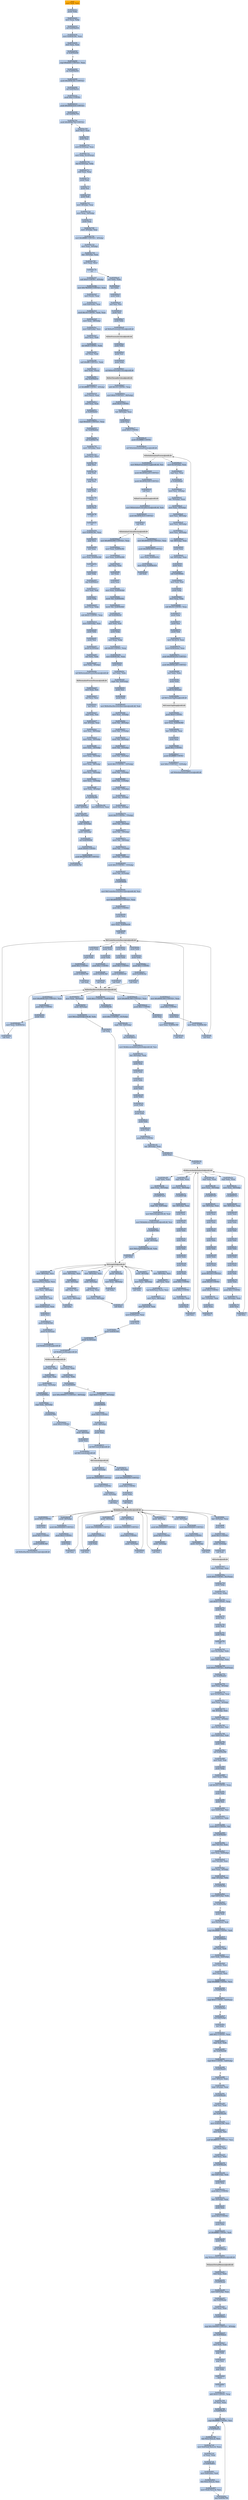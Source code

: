 digraph G {
node[shape=rectangle,style=filled,fillcolor=lightsteelblue,color=lightsteelblue]
bgcolor="transparent"
a0x4858a4c8movl_edi_edi[label="start\nmovl %edi, %edi",color="lightgrey",fillcolor="orange"];
a0x4858a4capushl_ebp[label="0x4858a4ca\npushl %ebp"];
a0x4858a4cbmovl_esp_ebp[label="0x4858a4cb\nmovl %esp, %ebp"];
a0x4858a4cdcall_0x4858a636[label="0x4858a4cd\ncall 0x4858a636"];
a0x4858a636movl_0x4858c26c_eax[label="0x4858a636\nmovl 0x4858c26c, %eax"];
a0x4858a63btestl_eax_eax[label="0x4858a63b\ntestl %eax, %eax"];
a0x4858a63dje_0x4858a646[label="0x4858a63d\nje 0x4858a646"];
a0x4858a63fcmpl_0xbb40UINT32_eax[label="0x4858a63f\ncmpl $0xbb40<UINT32>, %eax"];
a0x4858a644jne_0x4858a656[label="0x4858a644\njne 0x4858a656"];
a0x4858a646pushl_0x4858c26cUINT32[label="0x4858a646\npushl $0x4858c26c<UINT32>"];
a0x4858a64bcall_0x4858a5cb[label="0x4858a64b\ncall 0x4858a5cb"];
a0x4858a5cbpushl_0xcUINT8[label="0x4858a5cb\npushl $0xc<UINT8>"];
a0x4858a5cdpushl_0x48582d18UINT32[label="0x4858a5cd\npushl $0x48582d18<UINT32>"];
a0x4858a5d2call_0x4858a704[label="0x4858a5d2\ncall 0x4858a704"];
a0x4858a704pushl_0x4858a758UINT32[label="0x4858a704\npushl $0x4858a758<UINT32>"];
a0x4858a709movl_fs_0_eax[label="0x4858a709\nmovl %fs:0, %eax"];
a0x4858a70fpushl_eax[label="0x4858a70f\npushl %eax"];
a0x4858a710movl_0x10esp__eax[label="0x4858a710\nmovl 0x10(%esp), %eax"];
a0x4858a714movl_ebp_0x10esp_[label="0x4858a714\nmovl %ebp, 0x10(%esp)"];
a0x4858a718leal_0x10esp__ebp[label="0x4858a718\nleal 0x10(%esp), %ebp"];
a0x4858a71csubl_eax_esp[label="0x4858a71c\nsubl %eax, %esp"];
a0x4858a71epushl_ebx[label="0x4858a71e\npushl %ebx"];
a0x4858a71fpushl_esi[label="0x4858a71f\npushl %esi"];
a0x4858a720pushl_edi[label="0x4858a720\npushl %edi"];
a0x4858a721movl__8ebp__eax[label="0x4858a721\nmovl -8(%ebp), %eax"];
a0x4858a724movl_esp__24ebp_[label="0x4858a724\nmovl %esp, -24(%ebp)"];
a0x4858a727pushl_eax[label="0x4858a727\npushl %eax"];
a0x4858a728movl__4ebp__eax[label="0x4858a728\nmovl -4(%ebp), %eax"];
a0x4858a72bmovl_0xffffffffUINT32__4ebp_[label="0x4858a72b\nmovl $0xffffffff<UINT32>, -4(%ebp)"];
a0x4858a732movl_eax__8ebp_[label="0x4858a732\nmovl %eax, -8(%ebp)"];
a0x4858a735leal__16ebp__eax[label="0x4858a735\nleal -16(%ebp), %eax"];
a0x4858a738movl_eax_fs_0[label="0x4858a738\nmovl %eax, %fs:0"];
a0x4858a73eret[label="0x4858a73e\nret"];
a0x4858a5d7andl_0x0UINT8__4ebp_[label="0x4858a5d7\nandl $0x0<UINT8>, -4(%ebp)"];
a0x4858a5dbmovl_0x7ffe0000UINT32_edx[label="0x4858a5db\nmovl $0x7ffe0000<UINT32>, %edx"];
a0x4858a5e0movl_edx__eax[label="0x4858a5e0\nmovl (%edx), %eax"];
a0x4858a5e2mull_0x4edx__eax[label="0x4858a5e2\nmull 0x4(%edx), %eax"];
a0x4858a5e5shrdl_0x18UINT8_edx_eax[label="0x4858a5e5\nshrdl $0x18<UINT8>, %edx, %eax"];
a0x4858a5e9movl_eax__28ebp_[label="0x4858a5e9\nmovl %eax, -28(%ebp)"];
a0x4858a5ecmovl_0x8ebp__ecx[label="0x4858a5ec\nmovl 0x8(%ebp), %ecx"];
a0x4858a5efmovl_ecx_edx[label="0x4858a5ef\nmovl %ecx, %edx"];
a0x4858a5f1shrl_0x8UINT8_edx[label="0x4858a5f1\nshrl $0x8<UINT8>, %edx"];
a0x4858a5f4xorl_eax_edx[label="0x4858a5f4\nxorl %eax, %edx"];
a0x4858a5f6andl_0xffffUINT32_edx[label="0x4858a5f6\nandl $0xffff<UINT32>, %edx"];
a0x4858a5fcmovl_edx_ecx_[label="0x4858a5fc\nmovl %edx, (%ecx)"];
a0x4858a5fejmp_0x4858a614[label="0x4858a5fe\njmp 0x4858a614"];
a0x4858a614orl_0xffffffffUINT8__4ebp_[label="0x4858a614\norl $0xffffffff<UINT8>, -4(%ebp)"];
a0x4858a618movl_ecx__eax[label="0x4858a618\nmovl (%ecx), %eax"];
a0x4858a61atestl_eax_eax[label="0x4858a61a\ntestl %eax, %eax"];
a0x4858a61cje_0x4858a625[label="0x4858a61c\nje 0x4858a625"];
a0x4858a61ecmpl_0xbb40UINT32_eax[label="0x4858a61e\ncmpl $0xbb40<UINT32>, %eax"];
a0x4858a623jne_0x4858a62b[label="0x4858a623\njne 0x4858a62b"];
a0x4858a62bcall_0x4858a73f[label="0x4858a62b\ncall 0x4858a73f"];
a0x4858a73fmovl__16ebp__ecx[label="0x4858a73f\nmovl -16(%ebp), %ecx"];
a0x4858a742movl_ecx_fs_0[label="0x4858a742\nmovl %ecx, %fs:0"];
a0x4858a749popl_ecx[label="0x4858a749\npopl %ecx"];
a0x4858a74apopl_edi[label="0x4858a74a\npopl %edi"];
a0x4858a74bpopl_esi[label="0x4858a74b\npopl %esi"];
a0x4858a74cpopl_ebx[label="0x4858a74c\npopl %ebx"];
a0x4858a74dleave_[label="0x4858a74d\nleave "];
a0x4858a74epushl_ecx[label="0x4858a74e\npushl %ecx"];
a0x4858a74fret[label="0x4858a74f\nret"];
a0x4858a630ret[label="0x4858a630\nret"];
a0x4858a650movl_0x4858c26c_eax[label="0x4858a650\nmovl 0x4858c26c, %eax"];
a0x4858a655popl_ecx[label="0x4858a655\npopl %ecx"];
a0x4858a656notl_eax[label="0x4858a656\nnotl %eax"];
a0x4858a658movl_eax_0x4858c268[label="0x4858a658\nmovl %eax, 0x4858c268"];
a0x4858a65dret[label="0x4858a65d\nret"];
a0x4858a4d2popl_ebp[label="0x4858a4d2\npopl %ebp"];
a0x4858a4d3jmp_0x4858abc5[label="0x4858a4d3\njmp 0x4858abc5"];
a0x4858abc5movl_edi_edi[label="0x4858abc5\nmovl %edi, %edi"];
a0x4858abc7pushl_ebp[label="0x4858abc7\npushl %ebp"];
a0x4858abc8movl_esp_ebp[label="0x4858abc8\nmovl %esp, %ebp"];
a0x4858abcasubl_0x2cUINT8_esp[label="0x4858abca\nsubl $0x2c<UINT8>, %esp"];
a0x4858abcdmovl_0x8ebp__eax[label="0x4858abcd\nmovl 0x8(%ebp), %eax"];
a0x4858abd0pushl_ebx[label="0x4858abd0\npushl %ebx"];
a0x4858abd1pushl_esi[label="0x4858abd1\npushl %esi"];
a0x4858abd2pushl_0x10eax_[label="0x4858abd2\npushl 0x10(%eax)"];
a0x4858abd5xorl_ebx_ebx[label="0x4858abd5\nxorl %ebx, %ebx"];
a0x4858abd7movl_ebx__4ebp_[label="0x4858abd7\nmovl %ebx, -4(%ebp)"];
a0x4858abdacall_RtlNormalizeProcessParams_ntdll_dll[label="0x4858abda\ncall RtlNormalizeProcessParams@ntdll.dll"];
RtlNormalizeProcessParams_ntdll_dll[label="RtlNormalizeProcessParams@ntdll.dll",color="lightgrey",fillcolor="lightgrey"];
a0x4858abe0movl_eax_esi[label="0x4858abe0\nmovl %eax, %esi"];
a0x4858abe2xorl_ecx_ecx[label="0x4858abe2\nxorl %ecx, %ecx"];
a0x4858abe4incl_ecx[label="0x4858abe4\nincl %ecx"];
a0x4858abe5cmpl_ebx_esi[label="0x4858abe5\ncmpl %ebx, %esi"];
a0x4858abe7leal__4ebp__eax[label="0x4858abe7\nleal -4(%ebp), %eax"];
a0x4858abeamovl_esi__36ebp_[label="0x4858abea\nmovl %esi, -36(%ebp)"];
a0x4858abedmovl_ebx__20ebp_[label="0x4858abed\nmovl %ebx, -20(%ebp)"];
a0x4858abf0movl_ebx__24ebp_[label="0x4858abf0\nmovl %ebx, -24(%ebp)"];
a0x4858abf3movl_eax__32ebp_[label="0x4858abf3\nmovl %eax, -32(%ebp)"];
a0x4858abf6movl_eax__28ebp_[label="0x4858abf6\nmovl %eax, -28(%ebp)"];
a0x4858abf9movl_ecx__16ebp_[label="0x4858abf9\nmovl %ecx, -16(%ebp)"];
a0x4858abfcmovl_ecx__12ebp_[label="0x4858abfc\nmovl %ecx, -12(%ebp)"];
a0x4858abffmovl_ebx__8ebp_[label="0x4858abff\nmovl %ebx, -8(%ebp)"];
a0x4858ac02je_0x4858ad86[label="0x4858ac02\nje 0x4858ad86"];
a0x4858ac08leal_0x40esi__eax[label="0x4858ac08\nleal 0x40(%esi), %eax"];
a0x4858ad86pushl__20ebp_[label="0x4858ad86\npushl -20(%ebp)"];
a0x4858ad89pushl__28ebp_[label="0x4858ad89\npushl -28(%ebp)"];
a0x4858ad8cpushl__32ebp_[label="0x4858ad8c\npushl -32(%ebp)"];
a0x4858ad8fpushl__24ebp_[label="0x4858ad8f\npushl -24(%ebp)"];
a0x4858ad92call_0x48589b94[label="0x4858ad92\ncall 0x48589b94"];
a0x48589b94pushl_0x64UINT8[label="0x48589b94\npushl $0x64<UINT8>"];
a0x48589b96pushl_0x48582c80UINT32[label="0x48589b96\npushl $0x48582c80<UINT32>"];
a0x48589b9bcall_0x4858a704[label="0x48589b9b\ncall 0x4858a704"];
a0x48589ba0xorl_ebx_ebx[label="0x48589ba0\nxorl %ebx, %ebx"];
a0x48589ba2incl_ebx[label="0x48589ba2\nincl %ebx"];
a0x48589ba3pushl_ebx[label="0x48589ba3\npushl %ebx"];
a0x48589ba4xorl_esi_esi[label="0x48589ba4\nxorl %esi, %esi"];
a0x48589ba6pushl_esi[label="0x48589ba6\npushl %esi"];
a0x48589ba7pushl_ebx[label="0x48589ba7\npushl %ebx"];
a0x48589ba8call_RtlSetProcessIsCritical_ntdll_dll[label="0x48589ba8\ncall RtlSetProcessIsCritical@ntdll.dll"];
RtlSetProcessIsCritical_ntdll_dll[label="RtlSetProcessIsCritical@ntdll.dll",color="lightgrey",fillcolor="lightgrey"];
a0x48589baepushl_ebx[label="0x48589bae\npushl %ebx"];
a0x48589bafpushl_esi[label="0x48589baf\npushl %esi"];
a0x48589bb0pushl_ebx[label="0x48589bb0\npushl %ebx"];
a0x48589bb1call_RtlSetThreadIsCritical_ntdll_dll[label="0x48589bb1\ncall RtlSetThreadIsCritical@ntdll.dll"];
RtlSetThreadIsCritical_ntdll_dll[label="RtlSetThreadIsCritical@ntdll.dll",color="lightgrey",fillcolor="lightgrey"];
a0x48589bb7addl_0x18UINT8_esp[label="0x48589bb7\naddl $0x18<UINT8>, %esp"];
a0x48589bbamovl_0xbUINT32__36ebp_[label="0x48589bba\nmovl $0xb<UINT32>, -36(%ebp)"];
a0x48589bc1pushl_0x4UINT8[label="0x48589bc1\npushl $0x4<UINT8>"];
a0x48589bc3leal__36ebp__eax[label="0x48589bc3\nleal -36(%ebp), %eax"];
a0x48589bc6pushl_eax[label="0x48589bc6\npushl %eax"];
a0x48589bc7pushl_0x5UINT8[label="0x48589bc7\npushl $0x5<UINT8>"];
a0x48589bc9pushl_0xffffffffUINT8[label="0x48589bc9\npushl $0xffffffff<UINT8>"];
a0x48589bcbcall_NtSetInformationProcess_ntdll_dll[label="0x48589bcb\ncall NtSetInformationProcess@ntdll.dll"];
NtSetInformationProcess_ntdll_dll[label="NtSetInformationProcess@ntdll.dll",color="lightgrey",fillcolor="lightgrey"];
a0x48589bd1movl_0x14ebp__eax[label="0x48589bd1\nmovl 0x14(%ebp), %eax"];
a0x48589bd4cmpl_esi_eax[label="0x48589bd4\ncmpl %esi, %eax"];
a0x48589bd6je_0x48589bdd[label="0x48589bd6\nje 0x48589bdd"];
a0x48589bddmovl_esi__4ebp_[label="0x48589bdd\nmovl %esi, -4(%ebp)"];
a0x48589be0leal__76ebp__eax[label="0x48589be0\nleal -76(%ebp), %eax"];
a0x48589be3movl_eax__92ebp_[label="0x48589be3\nmovl %eax, -92(%ebp)"];
a0x48589be6movl_esi__88ebp_[label="0x48589be6\nmovl %esi, -88(%ebp)"];
a0x48589be9movl_esi__84ebp_[label="0x48589be9\nmovl %esi, -84(%ebp)"];
a0x48589becmovl_esi__80ebp_[label="0x48589bec\nmovl %esi, -80(%ebp)"];
a0x48589befleal__68ebp__eax[label="0x48589bef\nleal -68(%ebp), %eax"];
a0x48589bf2pushl_eax[label="0x48589bf2\npushl %eax"];
a0x48589bf3leal__60ebp__eax[label="0x48589bf3\nleal -60(%ebp), %eax"];
a0x48589bf6pushl_eax[label="0x48589bf6\npushl %eax"];
a0x48589bf7call_0x48588d6a[label="0x48589bf7\ncall 0x48588d6a"];
a0x48588d6amovl_edi_edi[label="0x48588d6a\nmovl %edi, %edi"];
a0x48588d6cpushl_ebp[label="0x48588d6c\npushl %ebp"];
a0x48588d6dmovl_esp_ebp[label="0x48588d6d\nmovl %esp, %ebp"];
a0x48588d6fsubl_0x34UINT8_esp[label="0x48588d6f\nsubl $0x34<UINT8>, %esp"];
a0x48588d72pushl_ebx[label="0x48588d72\npushl %ebx"];
a0x48588d73pushl_esi[label="0x48588d73\npushl %esi"];
a0x48588d74pushl_edi[label="0x48588d74\npushl %edi"];
a0x48588d75movl_fs_0x18_eax[label="0x48588d75\nmovl %fs:0x18, %eax"];
a0x48588d7bmovl_0x30eax__eax[label="0x48588d7b\nmovl 0x30(%eax), %eax"];
a0x48588d7epushl_0x48582a54UINT32[label="0x48588d7e\npushl $0x48582a54<UINT32>"];
a0x48588d83pushl_0x48582a48UINT32[label="0x48588d83\npushl $0x48582a48<UINT32>"];
a0x48588d88xorl_ebx_ebx[label="0x48588d88\nxorl %ebx, %ebx"];
a0x48588d8apushl_ebx[label="0x48588d8a\npushl %ebx"];
a0x48588d8bpushl_0x18eax_[label="0x48588d8b\npushl 0x18(%eax)"];
a0x48588d8ecall_RtlCreateTagHeap_ntdll_dll[label="0x48588d8e\ncall RtlCreateTagHeap@ntdll.dll"];
RtlCreateTagHeap_ntdll_dll[label="RtlCreateTagHeap@ntdll.dll",color="lightgrey",fillcolor="lightgrey"];
a0x48588d94pushl_0x4UINT8[label="0x48588d94\npushl $0x4<UINT8>"];
a0x48588d96movl_eax_0x4858c940[label="0x48588d96\nmovl %eax, 0x4858c940"];
a0x48588d9bleal__12ebp__eax[label="0x48588d9b\nleal -12(%ebp), %eax"];
a0x48588d9epushl_eax[label="0x48588d9e\npushl %eax"];
a0x48588d9fpushl_0xcUINT8[label="0x48588d9f\npushl $0xc<UINT8>"];
a0x48588da1pushl_0xffffffffUINT8[label="0x48588da1\npushl $0xffffffff<UINT8>"];
a0x48588da3movl_0x1UINT32__12ebp_[label="0x48588da3\nmovl $0x1<UINT32>, -12(%ebp)"];
a0x48588daacall_NtSetInformationProcess_ntdll_dll[label="0x48588daa\ncall NtSetInformationProcess@ntdll.dll"];
a0x48588db0movl_RtlInitUnicodeString_ntdll_dll_esi[label="0x48588db0\nmovl RtlInitUnicodeString@ntdll.dll, %esi"];
a0x48588db6pushl_0x48582a20UINT32[label="0x48588db6\npushl $0x48582a20<UINT32>"];
a0x48588dbbpushl_0x4858c928UINT32[label="0x48588dbb\npushl $0x4858c928<UINT32>"];
a0x48588dc0call_esi[label="0x48588dc0\ncall %esi"];
RtlInitUnicodeString_ntdll_dll[label="RtlInitUnicodeString@ntdll.dll",color="lightgrey",fillcolor="lightgrey"];
a0x48588dc2movl_RtlInitializeCriticalSection_ntdll_dll_edi[label="0x48588dc2\nmovl RtlInitializeCriticalSection@ntdll.dll, %edi"];
a0x48588dc8pushl_0x4858c8c0UINT32[label="0x48588dc8\npushl $0x4858c8c0<UINT32>"];
a0x48588dcdcall_edi[label="0x48588dcd\ncall %edi"];
RtlInitializeCriticalSection_ntdll_dll[label="RtlInitializeCriticalSection@ntdll.dll",color="lightgrey",fillcolor="lightgrey"];
a0x48588dcfmovl_0x4858c918UINT32_eax[label="0x48588dcf\nmovl $0x4858c918<UINT32>, %eax"];
a0x48588dd4pushl_0x4858c900UINT32[label="0x48588dd4\npushl $0x4858c900<UINT32>"];
a0x48588dd9movl_eax_0x4858c91c[label="0x48588dd9\nmovl %eax, 0x4858c91c"];
a0x48588ddemovl_eax_0x4858c918[label="0x48588dde\nmovl %eax, 0x4858c918"];
a0x48588de3call_edi[label="0x48588de3\ncall %edi"];
a0x48588de5movl_0x4858c898UINT32_eax[label="0x48588de5\nmovl $0x4858c898<UINT32>, %eax"];
a0x48588deamovl_eax_0x4858c89c[label="0x48588dea\nmovl %eax, 0x4858c89c"];
a0x48588defmovl_eax_0x4858c898[label="0x48588def\nmovl %eax, 0x4858c898"];
a0x48588df4xorl_eax_eax[label="0x48588df4\nxorl %eax, %eax"];
a0x48588df6incl_eax[label="0x48588df6\nincl %eax"];
a0x48588df7pushl_eax[label="0x48588df7\npushl %eax"];
a0x48588df8movl_eax_0x4858c8a8[label="0x48588df8\nmovl %eax, 0x4858c8a8"];
a0x48588dfdmovb_bl_0x4858c8dc[label="0x48588dfd\nmovb %bl, 0x4858c8dc"];
a0x48588e03movb_bl_0x4858c8b0[label="0x48588e03\nmovb %bl, 0x4858c8b0"];
a0x48588e09call_0x48586d30[label="0x48588e09\ncall 0x48586d30"];
a0x48586d30movl_edi_edi[label="0x48586d30\nmovl %edi, %edi"];
a0x48586d32pushl_ebp[label="0x48586d32\npushl %ebp"];
a0x48586d33movl_esp_ebp[label="0x48586d33\nmovl %esp, %ebp"];
a0x48586d35subl_0x40UINT8_esp[label="0x48586d35\nsubl $0x40<UINT8>, %esp"];
a0x48586d38movl_0x4858c26c_eax[label="0x48586d38\nmovl 0x4858c26c, %eax"];
a0x48586d3dpushl_ebx[label="0x48586d3d\npushl %ebx"];
a0x48586d3exorl_ebx_ebx[label="0x48586d3e\nxorl %ebx, %ebx"];
a0x48586d40cmpb_bl_0x8ebp_[label="0x48586d40\ncmpb %bl, 0x8(%ebp)"];
a0x48586d43pushl_esi[label="0x48586d43\npushl %esi"];
a0x48586d44pushl_edi[label="0x48586d44\npushl %edi"];
a0x48586d45movl_RtlSetDaclSecurityDescriptor_ntdll_dll_edi[label="0x48586d45\nmovl RtlSetDaclSecurityDescriptor@ntdll.dll, %edi"];
a0x48586d4bmovl_eax__4ebp_[label="0x48586d4b\nmovl %eax, -4(%ebp)"];
a0x48586d4emovb_bl__28ebp_[label="0x48586d4e\nmovb %bl, -28(%ebp)"];
a0x48586d51movb_bl__27ebp_[label="0x48586d51\nmovb %bl, -27(%ebp)"];
a0x48586d54movb_bl__26ebp_[label="0x48586d54\nmovb %bl, -26(%ebp)"];
a0x48586d57movb_bl__25ebp_[label="0x48586d57\nmovb %bl, -25(%ebp)"];
a0x48586d5amovb_bl__24ebp_[label="0x48586d5a\nmovb %bl, -24(%ebp)"];
a0x48586d5dmovb_0x1UINT8__23ebp_[label="0x48586d5d\nmovb $0x1<UINT8>, -23(%ebp)"];
a0x48586d61movb_bl__12ebp_[label="0x48586d61\nmovb %bl, -12(%ebp)"];
a0x48586d64movb_bl__11ebp_[label="0x48586d64\nmovb %bl, -11(%ebp)"];
a0x48586d67movb_bl__10ebp_[label="0x48586d67\nmovb %bl, -10(%ebp)"];
a0x48586d6amovb_bl__9ebp_[label="0x48586d6a\nmovb %bl, -9(%ebp)"];
a0x48586d6dmovb_bl__8ebp_[label="0x48586d6d\nmovb %bl, -8(%ebp)"];
a0x48586d70movb_0x5UINT8__7ebp_[label="0x48586d70\nmovb $0x5<UINT8>, -7(%ebp)"];
a0x48586d74movb_bl__20ebp_[label="0x48586d74\nmovb %bl, -20(%ebp)"];
a0x48586d77movb_bl__19ebp_[label="0x48586d77\nmovb %bl, -19(%ebp)"];
a0x48586d7amovb_bl__18ebp_[label="0x48586d7a\nmovb %bl, -18(%ebp)"];
a0x48586d7dmovb_bl__17ebp_[label="0x48586d7d\nmovb %bl, -17(%ebp)"];
a0x48586d80movb_bl__16ebp_[label="0x48586d80\nmovb %bl, -16(%ebp)"];
a0x48586d83movb_0x3UINT8__15ebp_[label="0x48586d83\nmovb $0x3<UINT8>, -15(%ebp)"];
a0x48586d87movb_bl__61ebp_[label="0x48586d87\nmovb %bl, -61(%ebp)"];
a0x48586d8aje_0x48586dfe[label="0x48586d8a\nje 0x48586dfe"];
a0x48586d8cmovl_RtlCreateSecurityDescriptor_ntdll_dll_esi[label="0x48586d8c\nmovl RtlCreateSecurityDescriptor@ntdll.dll, %esi"];
a0x48586d92movl_0x4858c600UINT32_eax[label="0x48586d92\nmovl $0x4858c600<UINT32>, %eax"];
a0x48586d97pushl_0x1UINT8[label="0x48586d97\npushl $0x1<UINT8>"];
a0x48586d99pushl_eax[label="0x48586d99\npushl %eax"];
a0x48586d9amovl_eax_0x4858c630[label="0x48586d9a\nmovl %eax, 0x4858c630"];
a0x48586d9fcall_esi[label="0x48586d9f\ncall %esi"];
RtlCreateSecurityDescriptor_ntdll_dll[label="RtlCreateSecurityDescriptor@ntdll.dll",color="lightgrey",fillcolor="lightgrey"];
a0x48586da1pushl_ebx[label="0x48586da1\npushl %ebx"];
a0x48586da2pushl_ebx[label="0x48586da2\npushl %ebx"];
a0x48586da3pushl_0x1UINT8[label="0x48586da3\npushl $0x1<UINT8>"];
a0x48586da5pushl_0x4858c630[label="0x48586da5\npushl 0x4858c630"];
a0x48586dabcall_edi[label="0x48586dab\ncall %edi"];
RtlSetDaclSecurityDescriptor_ntdll_dll[label="RtlSetDaclSecurityDescriptor@ntdll.dll",color="lightgrey",fillcolor="lightgrey"];
a0x48586dadmovl_0x4858c320UINT32_eax[label="0x48586dad\nmovl $0x4858c320<UINT32>, %eax"];
a0x48586db2pushl_0x1UINT8[label="0x48586db2\npushl $0x1<UINT8>"];
a0x48586db4pushl_eax[label="0x48586db4\npushl %eax"];
a0x48586db5movl_eax_0x4858c5ec[label="0x48586db5\nmovl %eax, 0x4858c5ec"];
a0x48586dbacall_esi[label="0x48586dba\ncall %esi"];
a0x48586dbcpushl_ebx[label="0x48586dbc\npushl %ebx"];
a0x48586dbdpushl_ebx[label="0x48586dbd\npushl %ebx"];
a0x48586dbepushl_0x1UINT8[label="0x48586dbe\npushl $0x1<UINT8>"];
a0x48586dc0pushl_0x4858c5ec[label="0x48586dc0\npushl 0x4858c5ec"];
a0x48586dc6call_edi[label="0x48586dc6\ncall %edi"];
a0x48586dc8movl_0x4858c360UINT32_eax[label="0x48586dc8\nmovl $0x4858c360<UINT32>, %eax"];
a0x48586dcdpushl_0x1UINT8[label="0x48586dcd\npushl $0x1<UINT8>"];
a0x48586dcfpushl_eax[label="0x48586dcf\npushl %eax"];
a0x48586dd0movl_eax_0x4858c390[label="0x48586dd0\nmovl %eax, 0x4858c390"];
a0x48586dd5call_esi[label="0x48586dd5\ncall %esi"];
a0x48586dd7pushl_ebx[label="0x48586dd7\npushl %ebx"];
a0x48586dd8pushl_ebx[label="0x48586dd8\npushl %ebx"];
a0x48586dd9pushl_0x1UINT8[label="0x48586dd9\npushl $0x1<UINT8>"];
a0x48586ddbpushl_0x4858c390[label="0x48586ddb\npushl 0x4858c390"];
a0x48586de1call_edi[label="0x48586de1\ncall %edi"];
a0x48586de3movl_0x4858c300UINT32_eax[label="0x48586de3\nmovl $0x4858c300<UINT32>, %eax"];
a0x48586de8pushl_0x1UINT8[label="0x48586de8\npushl $0x1<UINT8>"];
a0x48586deapushl_eax[label="0x48586dea\npushl %eax"];
a0x48586debmovl_eax_0x4858c3b0[label="0x48586deb\nmovl %eax, 0x4858c3b0"];
a0x48586df0call_esi[label="0x48586df0\ncall %esi"];
a0x48586df2pushl_ebx[label="0x48586df2\npushl %ebx"];
a0x48586df3pushl_ebx[label="0x48586df3\npushl %ebx"];
a0x48586df4pushl_0x1UINT8[label="0x48586df4\npushl $0x1<UINT8>"];
a0x48586df6pushl_0x4858c3b0[label="0x48586df6\npushl 0x4858c3b0"];
a0x48586dfccall_edi[label="0x48586dfc\ncall %edi"];
a0x48586dfetestb_0x1UINT8_0x4858c008[label="0x48586dfe\ntestb $0x1<UINT8>, 0x4858c008"];
a0x48586e05je_0x48586e0b[label="0x48586e05\nje 0x48586e0b"];
a0x48586e07movb_0x1UINT8__61ebp_[label="0x48586e07\nmovb $0x1<UINT8>, -61(%ebp)"];
a0x48586e0bcmpb_bl_0x8ebp_[label="0x48586e0b\ncmpb %bl, 0x8(%ebp)"];
a0x48586e0ejne_0x48586e1c[label="0x48586e0e\njne 0x48586e1c"];
a0x48586e1cmovl_RtlAllocateAndInitializeSid_ntdll_dll_esi[label="0x48586e1c\nmovl RtlAllocateAndInitializeSid@ntdll.dll, %esi"];
a0x48586e22leal__44ebp__eax[label="0x48586e22\nleal -44(%ebp), %eax"];
a0x48586e25pushl_eax[label="0x48586e25\npushl %eax"];
a0x48586e26pushl_ebx[label="0x48586e26\npushl %ebx"];
a0x48586e27pushl_ebx[label="0x48586e27\npushl %ebx"];
a0x48586e28pushl_ebx[label="0x48586e28\npushl %ebx"];
a0x48586e29pushl_ebx[label="0x48586e29\npushl %ebx"];
a0x48586e2apushl_ebx[label="0x48586e2a\npushl %ebx"];
a0x48586e2bpushl_ebx[label="0x48586e2b\npushl %ebx"];
a0x48586e2cpushl_ebx[label="0x48586e2c\npushl %ebx"];
a0x48586e2dpushl_ebx[label="0x48586e2d\npushl %ebx"];
a0x48586e2epushl_0x1UINT8[label="0x48586e2e\npushl $0x1<UINT8>"];
a0x48586e30leal__28ebp__eax[label="0x48586e30\nleal -28(%ebp), %eax"];
a0x48586e33pushl_eax[label="0x48586e33\npushl %eax"];
a0x48586e34call_esi[label="0x48586e34\ncall %esi"];
RtlAllocateAndInitializeSid_ntdll_dll[label="RtlAllocateAndInitializeSid@ntdll.dll",color="lightgrey",fillcolor="lightgrey"];
a0x48586e36cmpl_ebx_eax[label="0x48586e36\ncmpl %ebx, %eax"];
a0x48586e38movl_eax__60ebp_[label="0x48586e38\nmovl %eax, -60(%ebp)"];
a0x48586e3bjl_0x48587327[label="0x48586e3b\njl 0x48587327"];
a0x48586e41leal__36ebp__eax[label="0x48586e41\nleal -36(%ebp), %eax"];
a0x48586e44pushl_eax[label="0x48586e44\npushl %eax"];
a0x48586e45pushl_ebx[label="0x48586e45\npushl %ebx"];
a0x48586e46pushl_ebx[label="0x48586e46\npushl %ebx"];
a0x48586e47pushl_ebx[label="0x48586e47\npushl %ebx"];
a0x48586e48pushl_ebx[label="0x48586e48\npushl %ebx"];
a0x48586e49pushl_ebx[label="0x48586e49\npushl %ebx"];
a0x48586e4apushl_ebx[label="0x48586e4a\npushl %ebx"];
a0x48586e4bpushl_0x220UINT32[label="0x48586e4b\npushl $0x220<UINT32>"];
a0x48586e50pushl_0x20UINT8[label="0x48586e50\npushl $0x20<UINT8>"];
a0x48586e52pushl_0x2UINT8[label="0x48586e52\npushl $0x2<UINT8>"];
a0x48586e54leal__12ebp__eax[label="0x48586e54\nleal -12(%ebp), %eax"];
a0x48586e57pushl_eax[label="0x48586e57\npushl %eax"];
a0x48586e58call_esi[label="0x48586e58\ncall %esi"];
a0x48586e5acmpl_ebx_eax[label="0x48586e5a\ncmpl %ebx, %eax"];
a0x48586e5cmovl_eax__60ebp_[label="0x48586e5c\nmovl %eax, -60(%ebp)"];
a0x48586e5fjl_0x48587311[label="0x48586e5f\njl 0x48587311"];
a0x48586e65leal__56ebp__eax[label="0x48586e65\nleal -56(%ebp), %eax"];
a0x48586e68pushl_eax[label="0x48586e68\npushl %eax"];
a0x48586e69pushl_ebx[label="0x48586e69\npushl %ebx"];
a0x48586e6apushl_ebx[label="0x48586e6a\npushl %ebx"];
a0x48586e6bpushl_ebx[label="0x48586e6b\npushl %ebx"];
a0x48586e6cpushl_ebx[label="0x48586e6c\npushl %ebx"];
a0x48586e6dpushl_ebx[label="0x48586e6d\npushl %ebx"];
a0x48586e6epushl_ebx[label="0x48586e6e\npushl %ebx"];
a0x48586e6fpushl_ebx[label="0x48586e6f\npushl %ebx"];
a0x48586e70pushl_ebx[label="0x48586e70\npushl %ebx"];
a0x48586e71pushl_0x1UINT8[label="0x48586e71\npushl $0x1<UINT8>"];
a0x48586e73leal__20ebp__eax[label="0x48586e73\nleal -20(%ebp), %eax"];
a0x48586e76pushl_eax[label="0x48586e76\npushl %eax"];
a0x48586e77call_esi[label="0x48586e77\ncall %esi"];
a0x48586e79cmpl_ebx_eax[label="0x48586e79\ncmpl %ebx, %eax"];
a0x48586e7bmovl_eax__60ebp_[label="0x48586e7b\nmovl %eax, -60(%ebp)"];
a0x48586e7ejl_0x485872fb[label="0x48586e7e\njl 0x485872fb"];
a0x48586e84leal__40ebp__eax[label="0x48586e84\nleal -40(%ebp), %eax"];
a0x48586e87pushl_eax[label="0x48586e87\npushl %eax"];
a0x48586e88pushl_ebx[label="0x48586e88\npushl %ebx"];
a0x48586e89pushl_ebx[label="0x48586e89\npushl %ebx"];
a0x48586e8apushl_ebx[label="0x48586e8a\npushl %ebx"];
a0x48586e8bpushl_ebx[label="0x48586e8b\npushl %ebx"];
a0x48586e8cpushl_ebx[label="0x48586e8c\npushl %ebx"];
a0x48586e8dpushl_ebx[label="0x48586e8d\npushl %ebx"];
a0x48586e8epushl_ebx[label="0x48586e8e\npushl %ebx"];
a0x48586e8fpushl_0xcUINT8[label="0x48586e8f\npushl $0xc<UINT8>"];
a0x48586e91pushl_0x1UINT8[label="0x48586e91\npushl $0x1<UINT8>"];
a0x48586e93leal__12ebp__eax[label="0x48586e93\nleal -12(%ebp), %eax"];
a0x48586e96pushl_eax[label="0x48586e96\npushl %eax"];
a0x48586e97call_esi[label="0x48586e97\ncall %esi"];
a0x48586e99cmpl_ebx_eax[label="0x48586e99\ncmpl %ebx, %eax"];
a0x48586e9bmovl_eax__60ebp_[label="0x48586e9b\nmovl %eax, -60(%ebp)"];
a0x48586e9ejl_0x485872e5[label="0x48586e9e\njl 0x485872e5"];
a0x48586ea4cmpb_bl_0x8ebp_[label="0x48586ea4\ncmpb %bl, 0x8(%ebp)"];
a0x48586ea7movl_RtlGetAce_ntdll_dll_edi[label="0x48586ea7\nmovl RtlGetAce@ntdll.dll, %edi"];
a0x48586eadmovl_RtlAddAccessAllowedAce_ntdll_dll_esi[label="0x48586ead\nmovl RtlAddAccessAllowedAce@ntdll.dll, %esi"];
a0x48586eb3je_0x48587065[label="0x48586eb3\nje 0x48587065"];
a0x48586eb9pushl__40ebp_[label="0x48586eb9\npushl -40(%ebp)"];
a0x48586ebcmovl_RtlLengthSid_ntdll_dll_ebx[label="0x48586ebc\nmovl RtlLengthSid@ntdll.dll, %ebx"];
a0x48586ec2call_ebx[label="0x48586ec2\ncall %ebx"];
RtlLengthSid_ntdll_dll[label="RtlLengthSid@ntdll.dll",color="lightgrey",fillcolor="lightgrey"];
a0x48586ec4pushl__36ebp_[label="0x48586ec4\npushl -36(%ebp)"];
a0x48586ec7movl_eax__48ebp_[label="0x48586ec7\nmovl %eax, -48(%ebp)"];
a0x48586ecacall_ebx[label="0x48586eca\ncall %ebx"];
a0x48586eccmovl__48ebp__ecx[label="0x48586ecc\nmovl -48(%ebp), %ecx"];
a0x48586ecfpushl__44ebp_[label="0x48586ecf\npushl -44(%ebp)"];
a0x48586ed2addl_eax_ecx[label="0x48586ed2\naddl %eax, %ecx"];
a0x48586ed4movl_ecx__48ebp_[label="0x48586ed4\nmovl %ecx, -48(%ebp)"];
a0x48586ed7call_ebx[label="0x48586ed7\ncall %ebx"];
a0x48586ed9movl__48ebp__ecx[label="0x48586ed9\nmovl -48(%ebp), %ecx"];
a0x48586edcleal_0x2cecxeax__ecx[label="0x48586edc\nleal 0x2c(%ecx,%eax), %ecx"];
a0x48586ee0movl_ecx__48ebp_[label="0x48586ee0\nmovl %ecx, -48(%ebp)"];
a0x48586ee3movl_fs_0x18_eax[label="0x48586ee3\nmovl %fs:0x18, %eax"];
a0x48586ee9movl_0x30eax__eax[label="0x48586ee9\nmovl 0x30(%eax), %eax"];
a0x48586eecpushl_ecx[label="0x48586eec\npushl %ecx"];
a0x48586eedpushl_0x4858c940[label="0x48586eed\npushl 0x4858c940"];
a0x48586ef3pushl_0x18eax_[label="0x48586ef3\npushl 0x18(%eax)"];
a0x48586ef6call_RtlAllocateHeap_ntdll_dll[label="0x48586ef6\ncall RtlAllocateHeap@ntdll.dll"];
RtlAllocateHeap_ntdll_dll[label="RtlAllocateHeap@ntdll.dll",color="lightgrey",fillcolor="lightgrey"];
a0x48586efcmovl_eax_ebx[label="0x48586efc\nmovl %eax, %ebx"];
a0x48586efetestl_ebx_ebx[label="0x48586efe\ntestl %ebx, %ebx"];
a0x48586f00jne_0x48586f09[label="0x48586f00\njne 0x48586f09"];
a0x48586f02movl_0xc0000017UINT32__60ebp_[label="0x48586f02\nmovl $0xc0000017<UINT32>, -60(%ebp)"];
a0x48586f09cmpl_0x0UINT8__60ebp_[label="0x48586f09\ncmpl $0x0<UINT8>, -60(%ebp)"];
a0x48586f0djl_0x48586f56[label="0x48586f0d\njl 0x48586f56"];
a0x48586f0fpushl_0x2UINT8[label="0x48586f0f\npushl $0x2<UINT8>"];
a0x48586f11pushl__48ebp_[label="0x48586f11\npushl -48(%ebp)"];
a0x48586f14pushl_ebx[label="0x48586f14\npushl %ebx"];
a0x48586f15call_RtlCreateAcl_ntdll_dll[label="0x48586f15\ncall RtlCreateAcl@ntdll.dll"];
RtlCreateAcl_ntdll_dll[label="RtlCreateAcl@ntdll.dll",color="lightgrey",fillcolor="lightgrey"];
a0x48586f1bpushl__44ebp_[label="0x48586f1b\npushl -44(%ebp)"];
a0x48586f1epushl_0xa0000000UINT32[label="0x48586f1e\npushl $0xa0000000<UINT32>"];
a0x48586f23pushl_0x2UINT8[label="0x48586f23\npushl $0x2<UINT8>"];
a0x48586f25pushl_ebx[label="0x48586f25\npushl %ebx"];
a0x48586f26call_esi[label="0x48586f26\ncall %esi"];
RtlAddAccessAllowedAce_ntdll_dll[label="RtlAddAccessAllowedAce@ntdll.dll",color="lightgrey",fillcolor="lightgrey"];
a0x48586f28pushl__40ebp_[label="0x48586f28\npushl -40(%ebp)"];
a0x48586f2bpushl_0xa0000000UINT32[label="0x48586f2b\npushl $0xa0000000<UINT32>"];
a0x48586f30pushl_0x2UINT8[label="0x48586f30\npushl $0x2<UINT8>"];
a0x48586f32pushl_ebx[label="0x48586f32\npushl %ebx"];
a0x48586f33call_esi[label="0x48586f33\ncall %esi"];
a0x48586f35pushl__36ebp_[label="0x48586f35\npushl -36(%ebp)"];
a0x48586f38pushl_0x10000000UINT32[label="0x48586f38\npushl $0x10000000<UINT32>"];
a0x48586f3dpushl_0x2UINT8[label="0x48586f3d\npushl $0x2<UINT8>"];
a0x48586f3fpushl_ebx[label="0x48586f3f\npushl %ebx"];
a0x48586f40call_esi[label="0x48586f40\ncall %esi"];
a0x48586f42pushl_0x0UINT8[label="0x48586f42\npushl $0x0<UINT8>"];
a0x48586f44pushl_ebx[label="0x48586f44\npushl %ebx"];
a0x48586f45pushl_0x1UINT8[label="0x48586f45\npushl $0x1<UINT8>"];
a0x48586f47pushl_0x4858c3b0[label="0x48586f47\npushl 0x4858c3b0"];
a0x48586f4dcall_RtlSetDaclSecurityDescriptor_ntdll_dll[label="0x48586f4d\ncall RtlSetDaclSecurityDescriptor@ntdll.dll"];
a0x48586f53movl_eax__60ebp_[label="0x48586f53\nmovl %eax, -60(%ebp)"];
a0x48586f56pushl__40ebp_[label="0x48586f56\npushl -40(%ebp)"];
a0x48586f59movl_RtlLengthSid_ntdll_dll_ebx[label="0x48586f59\nmovl RtlLengthSid@ntdll.dll, %ebx"];
a0x48586f5fcall_ebx[label="0x48586f5f\ncall %ebx"];
a0x48586f61pushl__36ebp_[label="0x48586f61\npushl -36(%ebp)"];
a0x48586f64movl_eax__48ebp_[label="0x48586f64\nmovl %eax, -48(%ebp)"];
a0x48586f67call_ebx[label="0x48586f67\ncall %ebx"];
a0x48586f69movl__48ebp__ecx[label="0x48586f69\nmovl -48(%ebp), %ecx"];
a0x48586f6cpushl__44ebp_[label="0x48586f6c\npushl -44(%ebp)"];
a0x48586f6faddl_eax_ecx[label="0x48586f6f\naddl %eax, %ecx"];
a0x48586f71movl_ecx__48ebp_[label="0x48586f71\nmovl %ecx, -48(%ebp)"];
a0x48586f74call_ebx[label="0x48586f74\ncall %ebx"];
a0x48586f76movl__48ebp__ecx[label="0x48586f76\nmovl -48(%ebp), %ecx"];
a0x48586f79addl_eax_ecx[label="0x48586f79\naddl %eax, %ecx"];
a0x48586f7bleal_0x50ecxecx__ecx[label="0x48586f7b\nleal 0x50(%ecx,%ecx), %ecx"];
a0x48586f7fmovl_ecx__48ebp_[label="0x48586f7f\nmovl %ecx, -48(%ebp)"];
a0x48586f82movl_fs_0x18_eax[label="0x48586f82\nmovl %fs:0x18, %eax"];
a0x48586f88movl_0x30eax__eax[label="0x48586f88\nmovl 0x30(%eax), %eax"];
a0x48586f8bpushl_ecx[label="0x48586f8b\npushl %ecx"];
a0x48586f8cpushl_0x4858c940[label="0x48586f8c\npushl 0x4858c940"];
a0x48586f92pushl_0x18eax_[label="0x48586f92\npushl 0x18(%eax)"];
a0x48586f95call_RtlAllocateHeap_ntdll_dll[label="0x48586f95\ncall RtlAllocateHeap@ntdll.dll"];
a0x48586f9bxorl_ebx_ebx[label="0x48586f9b\nxorl %ebx, %ebx"];
a0x48586f9dcmpl_ebx_eax[label="0x48586f9d\ncmpl %ebx, %eax"];
a0x48586f9fmovl_eax__52ebp_[label="0x48586f9f\nmovl %eax, -52(%ebp)"];
a0x48586fa2jne_0x48586fab[label="0x48586fa2\njne 0x48586fab"];
a0x48586fabcmpl_ebx__60ebp_[label="0x48586fab\ncmpl %ebx, -60(%ebp)"];
a0x48586faejl_0x48587065[label="0x48586fae\njl 0x48587065"];
a0x48586fb4pushl_0x2UINT8[label="0x48586fb4\npushl $0x2<UINT8>"];
a0x48586fb6pushl__48ebp_[label="0x48586fb6\npushl -48(%ebp)"];
a0x48586fb9pushl_eax[label="0x48586fb9\npushl %eax"];
a0x48586fbacall_RtlCreateAcl_ntdll_dll[label="0x48586fba\ncall RtlCreateAcl@ntdll.dll"];
a0x48586fc0pushl__44ebp_[label="0x48586fc0\npushl -44(%ebp)"];
a0x48586fc3pushl_0x20000000UINT32[label="0x48586fc3\npushl $0x20000000<UINT32>"];
a0x48586fc8pushl_0x2UINT8[label="0x48586fc8\npushl $0x2<UINT8>"];
a0x48586fcapushl__52ebp_[label="0x48586fca\npushl -52(%ebp)"];
a0x48586fcdcall_esi[label="0x48586fcd\ncall %esi"];
a0x48586fcfpushl__40ebp_[label="0x48586fcf\npushl -40(%ebp)"];
a0x48586fd2pushl_0x20000000UINT32[label="0x48586fd2\npushl $0x20000000<UINT32>"];
a0x48586fd7pushl_0x2UINT8[label="0x48586fd7\npushl $0x2<UINT8>"];
a0x48586fd9pushl__52ebp_[label="0x48586fd9\npushl -52(%ebp)"];
a0x48586fdccall_esi[label="0x48586fdc\ncall %esi"];
a0x48586fdepushl__36ebp_[label="0x48586fde\npushl -36(%ebp)"];
a0x48586fe1pushl_0x10000000UINT32[label="0x48586fe1\npushl $0x10000000<UINT32>"];
a0x48586fe6pushl_0x2UINT8[label="0x48586fe6\npushl $0x2<UINT8>"];
a0x48586fe8pushl__52ebp_[label="0x48586fe8\npushl -52(%ebp)"];
a0x48586febcall_esi[label="0x48586feb\ncall %esi"];
a0x48586fedpushl__44ebp_[label="0x48586fed\npushl -44(%ebp)"];
a0x48586ff0pushl_0xe0000000UINT32[label="0x48586ff0\npushl $0xe0000000<UINT32>"];
a0x48586ff5pushl_0x2UINT8[label="0x48586ff5\npushl $0x2<UINT8>"];
a0x48586ff7pushl__52ebp_[label="0x48586ff7\npushl -52(%ebp)"];
a0x48586ffacall_esi[label="0x48586ffa\ncall %esi"];
a0x48586ffcleal__32ebp__eax[label="0x48586ffc\nleal -32(%ebp), %eax"];
a0x48586fffpushl_eax[label="0x48586fff\npushl %eax"];
a0x48587000pushl_0x3UINT8[label="0x48587000\npushl $0x3<UINT8>"];
a0x48587002pushl__52ebp_[label="0x48587002\npushl -52(%ebp)"];
a0x48587005call_edi[label="0x48587005\ncall %edi"];
RtlGetAce_ntdll_dll[label="RtlGetAce@ntdll.dll",color="lightgrey",fillcolor="lightgrey"];
a0x48587007movl__32ebp__eax[label="0x48587007\nmovl -32(%ebp), %eax"];
a0x4858700amovb_0xbUINT8_0x1eax_[label="0x4858700a\nmovb $0xb<UINT8>, 0x1(%eax)"];
a0x4858a758pushl_ebp[label="0x4858a758\npushl %ebp"];
a0x4858a759movl_esp_ebp[label="0x4858a759\nmovl %esp, %ebp"];
a0x4858a75bsubl_0x8UINT8_esp[label="0x4858a75b\nsubl $0x8<UINT8>, %esp"];
a0x4858a75epushl_ebx[label="0x4858a75e\npushl %ebx"];
a0x4858a75fpushl_esi[label="0x4858a75f\npushl %esi"];
a0x4858a760pushl_edi[label="0x4858a760\npushl %edi"];
a0x4858a761pushl_ebp[label="0x4858a761\npushl %ebp"];
a0x4858a762cld_[label="0x4858a762\ncld "];
a0x4858a763movl_0xcebp__ebx[label="0x4858a763\nmovl 0xc(%ebp), %ebx"];
a0x4858a766movl_0x8ebp__eax[label="0x4858a766\nmovl 0x8(%ebp), %eax"];
a0x4858a769testl_0x6UINT32_0x4eax_[label="0x4858a769\ntestl $0x6<UINT32>, 0x4(%eax)"];
a0x4858a770jne_0x4858a821[label="0x4858a770\njne 0x4858a821"];
a0x4858a776movl_eax__8ebp_[label="0x4858a776\nmovl %eax, -8(%ebp)"];
a0x4858a779movl_0x10ebp__eax[label="0x4858a779\nmovl 0x10(%ebp), %eax"];
a0x4858a77cmovl_eax__4ebp_[label="0x4858a77c\nmovl %eax, -4(%ebp)"];
a0x4858a77fleal__8ebp__eax[label="0x4858a77f\nleal -8(%ebp), %eax"];
a0x4858a782movl_eax__4ebx_[label="0x4858a782\nmovl %eax, -4(%ebx)"];
a0x4858a785movl_0xcebx__esi[label="0x4858a785\nmovl 0xc(%ebx), %esi"];
a0x4858a788movl_0x8ebx__edi[label="0x4858a788\nmovl 0x8(%ebx), %edi"];
a0x4858a78bpushl_ebx[label="0x4858a78b\npushl %ebx"];
a0x4858a78ccall_0x4858a986[label="0x4858a78c\ncall 0x4858a986"];
a0x4858a986movl_edi_edi[label="0x4858a986\nmovl %edi, %edi"];
a0x4858a988pushl_ebp[label="0x4858a988\npushl %ebp"];
a0x4858a989movl_esp_ebp[label="0x4858a989\nmovl %esp, %ebp"];
a0x4858a98bsubl_0x20UINT8_esp[label="0x4858a98b\nsubl $0x20<UINT8>, %esp"];
a0x4858a98epushl_ebx[label="0x4858a98e\npushl %ebx"];
a0x4858a98fpushl_esi[label="0x4858a98f\npushl %esi"];
a0x4858a990movl_0x8ebp__esi[label="0x4858a990\nmovl 0x8(%ebp), %esi"];
a0x4858a993movl_0x8esi__ebx[label="0x4858a993\nmovl 0x8(%esi), %ebx"];
a0x4858a996testb_0x3UINT8_bl[label="0x4858a996\ntestb $0x3<UINT8>, %bl"];
a0x4858a999jne_0x4858a9b7[label="0x4858a999\njne 0x4858a9b7"];
a0x4858a99bmovl_fs_0x4_eax[label="0x4858a99b\nmovl %fs:0x4, %eax"];
a0x4858a9a1movl_eax_0x8ebp_[label="0x4858a9a1\nmovl %eax, 0x8(%ebp)"];
a0x4858a9a4movl_fs_0x8_eax[label="0x4858a9a4\nmovl %fs:0x8, %eax"];
a0x4858a9aamovl_eax__4ebp_[label="0x4858a9aa\nmovl %eax, -4(%ebp)"];
a0x4858a9adcmpl__4ebp__ebx[label="0x4858a9ad\ncmpl -4(%ebp), %ebx"];
a0x4858a9b0jb_0x4858a9be[label="0x4858a9b0\njb 0x4858a9be"];
a0x4858a9b2cmpl_0x8ebp__ebx[label="0x4858a9b2\ncmpl 0x8(%ebp), %ebx"];
a0x4858a9b5jae_0x4858a9be[label="0x4858a9b5\njae 0x4858a9be"];
a0x4858a9bepushl_edi[label="0x4858a9be\npushl %edi"];
a0x4858a9bfmovl_0xcesi__edi[label="0x4858a9bf\nmovl 0xc(%esi), %edi"];
a0x4858a9c2cmpl_0xffffffffUINT8_edi[label="0x4858a9c2\ncmpl $0xffffffff<UINT8>, %edi"];
a0x4858a9c5jne_0x4858a9cf[label="0x4858a9c5\njne 0x4858a9cf"];
a0x4858a9cfxorl_edx_edx[label="0x4858a9cf\nxorl %edx, %edx"];
a0x4858a9d1movl_edx_0x8ebp_[label="0x4858a9d1\nmovl %edx, 0x8(%ebp)"];
a0x4858a9d4movl_ebx_eax[label="0x4858a9d4\nmovl %ebx, %eax"];
a0x4858a9d6movl_eax__ecx[label="0x4858a9d6\nmovl (%eax), %ecx"];
a0x4858a9d8cmpl_0xffffffffUINT8_ecx[label="0x4858a9d8\ncmpl $0xffffffff<UINT8>, %ecx"];
a0x4858a9dbje_0x4858a9e1[label="0x4858a9db\nje 0x4858a9e1"];
a0x4858a9e1cmpl_0x0UINT8_0x4eax_[label="0x4858a9e1\ncmpl $0x0<UINT8>, 0x4(%eax)"];
a0x4858a9e5je_0x4858a9ea[label="0x4858a9e5\nje 0x4858a9ea"];
a0x4858a9e7incl_0x8ebp_[label="0x4858a9e7\nincl 0x8(%ebp)"];
a0x4858a9eaincl_edx[label="0x4858a9ea\nincl %edx"];
a0x4858a9ebaddl_0xcUINT8_eax[label="0x4858a9eb\naddl $0xc<UINT8>, %eax"];
a0x4858a9eecmpl_edi_edx[label="0x4858a9ee\ncmpl %edi, %edx"];
a0x4858a9f0jbe_0x4858a9d6[label="0x4858a9f0\njbe 0x4858a9d6"];
a0x4858a9f2cmpl_0x0UINT8_0x8ebp_[label="0x4858a9f2\ncmpl $0x0<UINT8>, 0x8(%ebp)"];
a0x4858a9f6je_0x4858aa04[label="0x4858a9f6\nje 0x4858aa04"];
a0x4858a9f8movl__8esi__eax[label="0x4858a9f8\nmovl -8(%esi), %eax"];
a0x4858a9fbcmpl__4ebp__eax[label="0x4858a9fb\ncmpl -4(%ebp), %eax"];
a0x4858a9fejb_0x4858aa45[label="0x4858a9fe\njb 0x4858aa45"];
a0x4858aa00cmpl_esi_eax[label="0x4858aa00\ncmpl %esi, %eax"];
a0x4858aa02jae_0x4858aa45[label="0x4858aa02\njae 0x4858aa45"];
a0x4858aa04movl_0x4858c298_ecx[label="0x4858aa04\nmovl 0x4858c298, %ecx"];
a0x4858aa0amovl_ebx_esi[label="0x4858aa0a\nmovl %ebx, %esi"];
a0x4858aa0candl_0xfffff000UINT32_esi[label="0x4858aa0c\nandl $0xfffff000<UINT32>, %esi"];
a0x4858aa12xorl_eax_eax[label="0x4858aa12\nxorl %eax, %eax"];
a0x4858aa14testl_ecx_ecx[label="0x4858aa14\ntestl %ecx, %ecx"];
a0x4858aa16jle_0x4858aa26[label="0x4858aa16\njle 0x4858aa26"];
a0x4858aa26leal_0x8ebp__eax[label="0x4858aa26\nleal 0x8(%ebp), %eax"];
a0x4858aa29pushl_eax[label="0x4858aa29\npushl %eax"];
a0x4858aa2apushl_0x1cUINT8[label="0x4858aa2a\npushl $0x1c<UINT8>"];
a0x4858aa2cleal__32ebp__eax[label="0x4858aa2c\nleal -32(%ebp), %eax"];
a0x4858aa2fpushl_eax[label="0x4858aa2f\npushl %eax"];
a0x4858aa30pushl_0x0UINT8[label="0x4858aa30\npushl $0x0<UINT8>"];
a0x4858aa32pushl_ebx[label="0x4858aa32\npushl %ebx"];
a0x4858aa33orl_0xffffffffUINT8_edi[label="0x4858aa33\norl $0xffffffff<UINT8>, %edi"];
a0x4858aa36pushl_edi[label="0x4858aa36\npushl %edi"];
a0x4858aa37call_0x4858abba[label="0x4858aa37\ncall 0x4858abba"];
a0x4858abbajmp_NtQueryVirtualMemory_ntdll_dll[label="0x4858abba\njmp NtQueryVirtualMemory@ntdll.dll"];
NtQueryVirtualMemory_ntdll_dll[label="NtQueryVirtualMemory@ntdll.dll",color="lightgrey",fillcolor="lightgrey"];
a0x4858aa3ctestl_eax_eax[label="0x4858aa3c\ntestl %eax, %eax"];
a0x4858aa3ejl_0x4858aabc[label="0x4858aa3e\njl 0x4858aabc"];
a0x4858aa40movl_0x8ebp__eax[label="0x4858aa40\nmovl 0x8(%ebp), %eax"];
a0x4858aa43jmp_0x4858aabe[label="0x4858aa43\njmp 0x4858aabe"];
a0x4858aabetestl_eax_eax[label="0x4858aabe\ntestl %eax, %eax"];
a0x4858aac0je_0x4858aba1[label="0x4858aac0\nje 0x4858aba1"];
a0x4858aac6cmpl_0x1000000UINT32__8ebp_[label="0x4858aac6\ncmpl $0x1000000<UINT32>, -8(%ebp)"];
a0x4858aacdjne_0x4858aba1[label="0x4858aacd\njne 0x4858aba1"];
a0x4858aba1movl_edi_eax[label="0x4858aba1\nmovl %edi, %eax"];
a0x4858aba3popl_edi[label="0x4858aba3\npopl %edi"];
a0x4858aba4popl_esi[label="0x4858aba4\npopl %esi"];
a0x4858aba5popl_ebx[label="0x4858aba5\npopl %ebx"];
a0x4858aba6leave_[label="0x4858aba6\nleave "];
a0x4858aba7ret[label="0x4858aba7\nret"];
a0x4858a791addl_0x4UINT8_esp[label="0x4858a791\naddl $0x4<UINT8>, %esp"];
a0x4858a794orl_eax_eax[label="0x4858a794\norl %eax, %eax"];
a0x4858a796je_0x4858a813[label="0x4858a796\nje 0x4858a813"];
a0x4858a798cmpl_0xffffffffUINT8_esi[label="0x4858a798\ncmpl $0xffffffff<UINT8>, %esi"];
a0x4858a79bje_0x4858a81a[label="0x4858a79b\nje 0x4858a81a"];
a0x4858a79dleal_esiesi2__ecx[label="0x4858a79d\nleal (%esi,%esi,2), %ecx"];
a0x4858a7a0movl_0x4ediecx4__eax[label="0x4858a7a0\nmovl 0x4(%edi,%ecx,4), %eax"];
a0x4858a7a4orl_eax_eax[label="0x4858a7a4\norl %eax, %eax"];
a0x4858a7a6je_0x4858a801[label="0x4858a7a6\nje 0x4858a801"];
a0x4858a801movl_0x8ebx__edi[label="0x4858a801\nmovl 0x8(%ebx), %edi"];
a0x4858a804leal_esiesi2__ecx[label="0x4858a804\nleal (%esi,%esi,2), %ecx"];
a0x4858a807movl_ediecx4__esi[label="0x4858a807\nmovl (%edi,%ecx,4), %esi"];
a0x4858a80ajmp_0x4858a798[label="0x4858a80a\njmp 0x4858a798"];
a0x4858a4c8movl_edi_edi -> a0x4858a4capushl_ebp [color="#000000"];
a0x4858a4capushl_ebp -> a0x4858a4cbmovl_esp_ebp [color="#000000"];
a0x4858a4cbmovl_esp_ebp -> a0x4858a4cdcall_0x4858a636 [color="#000000"];
a0x4858a4cdcall_0x4858a636 -> a0x4858a636movl_0x4858c26c_eax [color="#000000"];
a0x4858a636movl_0x4858c26c_eax -> a0x4858a63btestl_eax_eax [color="#000000"];
a0x4858a63btestl_eax_eax -> a0x4858a63dje_0x4858a646 [color="#000000"];
a0x4858a63dje_0x4858a646 -> a0x4858a63fcmpl_0xbb40UINT32_eax [color="#000000",label="F"];
a0x4858a63fcmpl_0xbb40UINT32_eax -> a0x4858a644jne_0x4858a656 [color="#000000"];
a0x4858a644jne_0x4858a656 -> a0x4858a646pushl_0x4858c26cUINT32 [color="#000000",label="F"];
a0x4858a646pushl_0x4858c26cUINT32 -> a0x4858a64bcall_0x4858a5cb [color="#000000"];
a0x4858a64bcall_0x4858a5cb -> a0x4858a5cbpushl_0xcUINT8 [color="#000000"];
a0x4858a5cbpushl_0xcUINT8 -> a0x4858a5cdpushl_0x48582d18UINT32 [color="#000000"];
a0x4858a5cdpushl_0x48582d18UINT32 -> a0x4858a5d2call_0x4858a704 [color="#000000"];
a0x4858a5d2call_0x4858a704 -> a0x4858a704pushl_0x4858a758UINT32 [color="#000000"];
a0x4858a704pushl_0x4858a758UINT32 -> a0x4858a709movl_fs_0_eax [color="#000000"];
a0x4858a709movl_fs_0_eax -> a0x4858a70fpushl_eax [color="#000000"];
a0x4858a70fpushl_eax -> a0x4858a710movl_0x10esp__eax [color="#000000"];
a0x4858a710movl_0x10esp__eax -> a0x4858a714movl_ebp_0x10esp_ [color="#000000"];
a0x4858a714movl_ebp_0x10esp_ -> a0x4858a718leal_0x10esp__ebp [color="#000000"];
a0x4858a718leal_0x10esp__ebp -> a0x4858a71csubl_eax_esp [color="#000000"];
a0x4858a71csubl_eax_esp -> a0x4858a71epushl_ebx [color="#000000"];
a0x4858a71epushl_ebx -> a0x4858a71fpushl_esi [color="#000000"];
a0x4858a71fpushl_esi -> a0x4858a720pushl_edi [color="#000000"];
a0x4858a720pushl_edi -> a0x4858a721movl__8ebp__eax [color="#000000"];
a0x4858a721movl__8ebp__eax -> a0x4858a724movl_esp__24ebp_ [color="#000000"];
a0x4858a724movl_esp__24ebp_ -> a0x4858a727pushl_eax [color="#000000"];
a0x4858a727pushl_eax -> a0x4858a728movl__4ebp__eax [color="#000000"];
a0x4858a728movl__4ebp__eax -> a0x4858a72bmovl_0xffffffffUINT32__4ebp_ [color="#000000"];
a0x4858a72bmovl_0xffffffffUINT32__4ebp_ -> a0x4858a732movl_eax__8ebp_ [color="#000000"];
a0x4858a732movl_eax__8ebp_ -> a0x4858a735leal__16ebp__eax [color="#000000"];
a0x4858a735leal__16ebp__eax -> a0x4858a738movl_eax_fs_0 [color="#000000"];
a0x4858a738movl_eax_fs_0 -> a0x4858a73eret [color="#000000"];
a0x4858a73eret -> a0x4858a5d7andl_0x0UINT8__4ebp_ [color="#000000"];
a0x4858a5d7andl_0x0UINT8__4ebp_ -> a0x4858a5dbmovl_0x7ffe0000UINT32_edx [color="#000000"];
a0x4858a5dbmovl_0x7ffe0000UINT32_edx -> a0x4858a5e0movl_edx__eax [color="#000000"];
a0x4858a5e0movl_edx__eax -> a0x4858a5e2mull_0x4edx__eax [color="#000000"];
a0x4858a5e2mull_0x4edx__eax -> a0x4858a5e5shrdl_0x18UINT8_edx_eax [color="#000000"];
a0x4858a5e5shrdl_0x18UINT8_edx_eax -> a0x4858a5e9movl_eax__28ebp_ [color="#000000"];
a0x4858a5e9movl_eax__28ebp_ -> a0x4858a5ecmovl_0x8ebp__ecx [color="#000000"];
a0x4858a5ecmovl_0x8ebp__ecx -> a0x4858a5efmovl_ecx_edx [color="#000000"];
a0x4858a5efmovl_ecx_edx -> a0x4858a5f1shrl_0x8UINT8_edx [color="#000000"];
a0x4858a5f1shrl_0x8UINT8_edx -> a0x4858a5f4xorl_eax_edx [color="#000000"];
a0x4858a5f4xorl_eax_edx -> a0x4858a5f6andl_0xffffUINT32_edx [color="#000000"];
a0x4858a5f6andl_0xffffUINT32_edx -> a0x4858a5fcmovl_edx_ecx_ [color="#000000"];
a0x4858a5fcmovl_edx_ecx_ -> a0x4858a5fejmp_0x4858a614 [color="#000000"];
a0x4858a5fejmp_0x4858a614 -> a0x4858a614orl_0xffffffffUINT8__4ebp_ [color="#000000"];
a0x4858a614orl_0xffffffffUINT8__4ebp_ -> a0x4858a618movl_ecx__eax [color="#000000"];
a0x4858a618movl_ecx__eax -> a0x4858a61atestl_eax_eax [color="#000000"];
a0x4858a61atestl_eax_eax -> a0x4858a61cje_0x4858a625 [color="#000000"];
a0x4858a61cje_0x4858a625 -> a0x4858a61ecmpl_0xbb40UINT32_eax [color="#000000",label="F"];
a0x4858a61ecmpl_0xbb40UINT32_eax -> a0x4858a623jne_0x4858a62b [color="#000000"];
a0x4858a623jne_0x4858a62b -> a0x4858a62bcall_0x4858a73f [color="#000000",label="T"];
a0x4858a62bcall_0x4858a73f -> a0x4858a73fmovl__16ebp__ecx [color="#000000"];
a0x4858a73fmovl__16ebp__ecx -> a0x4858a742movl_ecx_fs_0 [color="#000000"];
a0x4858a742movl_ecx_fs_0 -> a0x4858a749popl_ecx [color="#000000"];
a0x4858a749popl_ecx -> a0x4858a74apopl_edi [color="#000000"];
a0x4858a74apopl_edi -> a0x4858a74bpopl_esi [color="#000000"];
a0x4858a74bpopl_esi -> a0x4858a74cpopl_ebx [color="#000000"];
a0x4858a74cpopl_ebx -> a0x4858a74dleave_ [color="#000000"];
a0x4858a74dleave_ -> a0x4858a74epushl_ecx [color="#000000"];
a0x4858a74epushl_ecx -> a0x4858a74fret [color="#000000"];
a0x4858a74fret -> a0x4858a630ret [color="#000000"];
a0x4858a630ret -> a0x4858a650movl_0x4858c26c_eax [color="#000000"];
a0x4858a650movl_0x4858c26c_eax -> a0x4858a655popl_ecx [color="#000000"];
a0x4858a655popl_ecx -> a0x4858a656notl_eax [color="#000000"];
a0x4858a656notl_eax -> a0x4858a658movl_eax_0x4858c268 [color="#000000"];
a0x4858a658movl_eax_0x4858c268 -> a0x4858a65dret [color="#000000"];
a0x4858a65dret -> a0x4858a4d2popl_ebp [color="#000000"];
a0x4858a4d2popl_ebp -> a0x4858a4d3jmp_0x4858abc5 [color="#000000"];
a0x4858a4d3jmp_0x4858abc5 -> a0x4858abc5movl_edi_edi [color="#000000"];
a0x4858abc5movl_edi_edi -> a0x4858abc7pushl_ebp [color="#000000"];
a0x4858abc7pushl_ebp -> a0x4858abc8movl_esp_ebp [color="#000000"];
a0x4858abc8movl_esp_ebp -> a0x4858abcasubl_0x2cUINT8_esp [color="#000000"];
a0x4858abcasubl_0x2cUINT8_esp -> a0x4858abcdmovl_0x8ebp__eax [color="#000000"];
a0x4858abcdmovl_0x8ebp__eax -> a0x4858abd0pushl_ebx [color="#000000"];
a0x4858abd0pushl_ebx -> a0x4858abd1pushl_esi [color="#000000"];
a0x4858abd1pushl_esi -> a0x4858abd2pushl_0x10eax_ [color="#000000"];
a0x4858abd2pushl_0x10eax_ -> a0x4858abd5xorl_ebx_ebx [color="#000000"];
a0x4858abd5xorl_ebx_ebx -> a0x4858abd7movl_ebx__4ebp_ [color="#000000"];
a0x4858abd7movl_ebx__4ebp_ -> a0x4858abdacall_RtlNormalizeProcessParams_ntdll_dll [color="#000000"];
a0x4858abdacall_RtlNormalizeProcessParams_ntdll_dll -> RtlNormalizeProcessParams_ntdll_dll [color="#000000"];
RtlNormalizeProcessParams_ntdll_dll -> a0x4858abe0movl_eax_esi [color="#000000"];
a0x4858abe0movl_eax_esi -> a0x4858abe2xorl_ecx_ecx [color="#000000"];
a0x4858abe2xorl_ecx_ecx -> a0x4858abe4incl_ecx [color="#000000"];
a0x4858abe4incl_ecx -> a0x4858abe5cmpl_ebx_esi [color="#000000"];
a0x4858abe5cmpl_ebx_esi -> a0x4858abe7leal__4ebp__eax [color="#000000"];
a0x4858abe7leal__4ebp__eax -> a0x4858abeamovl_esi__36ebp_ [color="#000000"];
a0x4858abeamovl_esi__36ebp_ -> a0x4858abedmovl_ebx__20ebp_ [color="#000000"];
a0x4858abedmovl_ebx__20ebp_ -> a0x4858abf0movl_ebx__24ebp_ [color="#000000"];
a0x4858abf0movl_ebx__24ebp_ -> a0x4858abf3movl_eax__32ebp_ [color="#000000"];
a0x4858abf3movl_eax__32ebp_ -> a0x4858abf6movl_eax__28ebp_ [color="#000000"];
a0x4858abf6movl_eax__28ebp_ -> a0x4858abf9movl_ecx__16ebp_ [color="#000000"];
a0x4858abf9movl_ecx__16ebp_ -> a0x4858abfcmovl_ecx__12ebp_ [color="#000000"];
a0x4858abfcmovl_ecx__12ebp_ -> a0x4858abffmovl_ebx__8ebp_ [color="#000000"];
a0x4858abffmovl_ebx__8ebp_ -> a0x4858ac02je_0x4858ad86 [color="#000000"];
a0x4858ac02je_0x4858ad86 -> a0x4858ac08leal_0x40esi__eax [color="#000000",label="F"];
a0x4858ac02je_0x4858ad86 -> a0x4858ad86pushl__20ebp_ [color="#000000",label="T"];
a0x4858ad86pushl__20ebp_ -> a0x4858ad89pushl__28ebp_ [color="#000000"];
a0x4858ad89pushl__28ebp_ -> a0x4858ad8cpushl__32ebp_ [color="#000000"];
a0x4858ad8cpushl__32ebp_ -> a0x4858ad8fpushl__24ebp_ [color="#000000"];
a0x4858ad8fpushl__24ebp_ -> a0x4858ad92call_0x48589b94 [color="#000000"];
a0x4858ad92call_0x48589b94 -> a0x48589b94pushl_0x64UINT8 [color="#000000"];
a0x48589b94pushl_0x64UINT8 -> a0x48589b96pushl_0x48582c80UINT32 [color="#000000"];
a0x48589b96pushl_0x48582c80UINT32 -> a0x48589b9bcall_0x4858a704 [color="#000000"];
a0x48589b9bcall_0x4858a704 -> a0x4858a704pushl_0x4858a758UINT32 [color="#000000"];
a0x4858a73eret -> a0x48589ba0xorl_ebx_ebx [color="#000000"];
a0x48589ba0xorl_ebx_ebx -> a0x48589ba2incl_ebx [color="#000000"];
a0x48589ba2incl_ebx -> a0x48589ba3pushl_ebx [color="#000000"];
a0x48589ba3pushl_ebx -> a0x48589ba4xorl_esi_esi [color="#000000"];
a0x48589ba4xorl_esi_esi -> a0x48589ba6pushl_esi [color="#000000"];
a0x48589ba6pushl_esi -> a0x48589ba7pushl_ebx [color="#000000"];
a0x48589ba7pushl_ebx -> a0x48589ba8call_RtlSetProcessIsCritical_ntdll_dll [color="#000000"];
a0x48589ba8call_RtlSetProcessIsCritical_ntdll_dll -> RtlSetProcessIsCritical_ntdll_dll [color="#000000"];
RtlSetProcessIsCritical_ntdll_dll -> a0x48589baepushl_ebx [color="#000000"];
a0x48589baepushl_ebx -> a0x48589bafpushl_esi [color="#000000"];
a0x48589bafpushl_esi -> a0x48589bb0pushl_ebx [color="#000000"];
a0x48589bb0pushl_ebx -> a0x48589bb1call_RtlSetThreadIsCritical_ntdll_dll [color="#000000"];
a0x48589bb1call_RtlSetThreadIsCritical_ntdll_dll -> RtlSetThreadIsCritical_ntdll_dll [color="#000000"];
RtlSetThreadIsCritical_ntdll_dll -> a0x48589bb7addl_0x18UINT8_esp [color="#000000"];
a0x48589bb7addl_0x18UINT8_esp -> a0x48589bbamovl_0xbUINT32__36ebp_ [color="#000000"];
a0x48589bbamovl_0xbUINT32__36ebp_ -> a0x48589bc1pushl_0x4UINT8 [color="#000000"];
a0x48589bc1pushl_0x4UINT8 -> a0x48589bc3leal__36ebp__eax [color="#000000"];
a0x48589bc3leal__36ebp__eax -> a0x48589bc6pushl_eax [color="#000000"];
a0x48589bc6pushl_eax -> a0x48589bc7pushl_0x5UINT8 [color="#000000"];
a0x48589bc7pushl_0x5UINT8 -> a0x48589bc9pushl_0xffffffffUINT8 [color="#000000"];
a0x48589bc9pushl_0xffffffffUINT8 -> a0x48589bcbcall_NtSetInformationProcess_ntdll_dll [color="#000000"];
a0x48589bcbcall_NtSetInformationProcess_ntdll_dll -> NtSetInformationProcess_ntdll_dll [color="#000000"];
NtSetInformationProcess_ntdll_dll -> a0x48589bd1movl_0x14ebp__eax [color="#000000"];
a0x48589bd1movl_0x14ebp__eax -> a0x48589bd4cmpl_esi_eax [color="#000000"];
a0x48589bd4cmpl_esi_eax -> a0x48589bd6je_0x48589bdd [color="#000000"];
a0x48589bd6je_0x48589bdd -> a0x48589bddmovl_esi__4ebp_ [color="#000000",label="T"];
a0x48589bddmovl_esi__4ebp_ -> a0x48589be0leal__76ebp__eax [color="#000000"];
a0x48589be0leal__76ebp__eax -> a0x48589be3movl_eax__92ebp_ [color="#000000"];
a0x48589be3movl_eax__92ebp_ -> a0x48589be6movl_esi__88ebp_ [color="#000000"];
a0x48589be6movl_esi__88ebp_ -> a0x48589be9movl_esi__84ebp_ [color="#000000"];
a0x48589be9movl_esi__84ebp_ -> a0x48589becmovl_esi__80ebp_ [color="#000000"];
a0x48589becmovl_esi__80ebp_ -> a0x48589befleal__68ebp__eax [color="#000000"];
a0x48589befleal__68ebp__eax -> a0x48589bf2pushl_eax [color="#000000"];
a0x48589bf2pushl_eax -> a0x48589bf3leal__60ebp__eax [color="#000000"];
a0x48589bf3leal__60ebp__eax -> a0x48589bf6pushl_eax [color="#000000"];
a0x48589bf6pushl_eax -> a0x48589bf7call_0x48588d6a [color="#000000"];
a0x48589bf7call_0x48588d6a -> a0x48588d6amovl_edi_edi [color="#000000"];
a0x48588d6amovl_edi_edi -> a0x48588d6cpushl_ebp [color="#000000"];
a0x48588d6cpushl_ebp -> a0x48588d6dmovl_esp_ebp [color="#000000"];
a0x48588d6dmovl_esp_ebp -> a0x48588d6fsubl_0x34UINT8_esp [color="#000000"];
a0x48588d6fsubl_0x34UINT8_esp -> a0x48588d72pushl_ebx [color="#000000"];
a0x48588d72pushl_ebx -> a0x48588d73pushl_esi [color="#000000"];
a0x48588d73pushl_esi -> a0x48588d74pushl_edi [color="#000000"];
a0x48588d74pushl_edi -> a0x48588d75movl_fs_0x18_eax [color="#000000"];
a0x48588d75movl_fs_0x18_eax -> a0x48588d7bmovl_0x30eax__eax [color="#000000"];
a0x48588d7bmovl_0x30eax__eax -> a0x48588d7epushl_0x48582a54UINT32 [color="#000000"];
a0x48588d7epushl_0x48582a54UINT32 -> a0x48588d83pushl_0x48582a48UINT32 [color="#000000"];
a0x48588d83pushl_0x48582a48UINT32 -> a0x48588d88xorl_ebx_ebx [color="#000000"];
a0x48588d88xorl_ebx_ebx -> a0x48588d8apushl_ebx [color="#000000"];
a0x48588d8apushl_ebx -> a0x48588d8bpushl_0x18eax_ [color="#000000"];
a0x48588d8bpushl_0x18eax_ -> a0x48588d8ecall_RtlCreateTagHeap_ntdll_dll [color="#000000"];
a0x48588d8ecall_RtlCreateTagHeap_ntdll_dll -> RtlCreateTagHeap_ntdll_dll [color="#000000"];
RtlCreateTagHeap_ntdll_dll -> a0x48588d94pushl_0x4UINT8 [color="#000000"];
a0x48588d94pushl_0x4UINT8 -> a0x48588d96movl_eax_0x4858c940 [color="#000000"];
a0x48588d96movl_eax_0x4858c940 -> a0x48588d9bleal__12ebp__eax [color="#000000"];
a0x48588d9bleal__12ebp__eax -> a0x48588d9epushl_eax [color="#000000"];
a0x48588d9epushl_eax -> a0x48588d9fpushl_0xcUINT8 [color="#000000"];
a0x48588d9fpushl_0xcUINT8 -> a0x48588da1pushl_0xffffffffUINT8 [color="#000000"];
a0x48588da1pushl_0xffffffffUINT8 -> a0x48588da3movl_0x1UINT32__12ebp_ [color="#000000"];
a0x48588da3movl_0x1UINT32__12ebp_ -> a0x48588daacall_NtSetInformationProcess_ntdll_dll [color="#000000"];
a0x48588daacall_NtSetInformationProcess_ntdll_dll -> NtSetInformationProcess_ntdll_dll [color="#000000"];
NtSetInformationProcess_ntdll_dll -> a0x48588db0movl_RtlInitUnicodeString_ntdll_dll_esi [color="#000000"];
a0x48588db0movl_RtlInitUnicodeString_ntdll_dll_esi -> a0x48588db6pushl_0x48582a20UINT32 [color="#000000"];
a0x48588db6pushl_0x48582a20UINT32 -> a0x48588dbbpushl_0x4858c928UINT32 [color="#000000"];
a0x48588dbbpushl_0x4858c928UINT32 -> a0x48588dc0call_esi [color="#000000"];
a0x48588dc0call_esi -> RtlInitUnicodeString_ntdll_dll [color="#000000"];
RtlInitUnicodeString_ntdll_dll -> a0x48588dc2movl_RtlInitializeCriticalSection_ntdll_dll_edi [color="#000000"];
a0x48588dc2movl_RtlInitializeCriticalSection_ntdll_dll_edi -> a0x48588dc8pushl_0x4858c8c0UINT32 [color="#000000"];
a0x48588dc8pushl_0x4858c8c0UINT32 -> a0x48588dcdcall_edi [color="#000000"];
a0x48588dcdcall_edi -> RtlInitializeCriticalSection_ntdll_dll [color="#000000"];
RtlInitializeCriticalSection_ntdll_dll -> a0x48588dcfmovl_0x4858c918UINT32_eax [color="#000000"];
a0x48588dcfmovl_0x4858c918UINT32_eax -> a0x48588dd4pushl_0x4858c900UINT32 [color="#000000"];
a0x48588dd4pushl_0x4858c900UINT32 -> a0x48588dd9movl_eax_0x4858c91c [color="#000000"];
a0x48588dd9movl_eax_0x4858c91c -> a0x48588ddemovl_eax_0x4858c918 [color="#000000"];
a0x48588ddemovl_eax_0x4858c918 -> a0x48588de3call_edi [color="#000000"];
a0x48588de3call_edi -> RtlInitializeCriticalSection_ntdll_dll [color="#000000"];
RtlInitializeCriticalSection_ntdll_dll -> a0x48588de5movl_0x4858c898UINT32_eax [color="#000000"];
a0x48588de5movl_0x4858c898UINT32_eax -> a0x48588deamovl_eax_0x4858c89c [color="#000000"];
a0x48588deamovl_eax_0x4858c89c -> a0x48588defmovl_eax_0x4858c898 [color="#000000"];
a0x48588defmovl_eax_0x4858c898 -> a0x48588df4xorl_eax_eax [color="#000000"];
a0x48588df4xorl_eax_eax -> a0x48588df6incl_eax [color="#000000"];
a0x48588df6incl_eax -> a0x48588df7pushl_eax [color="#000000"];
a0x48588df7pushl_eax -> a0x48588df8movl_eax_0x4858c8a8 [color="#000000"];
a0x48588df8movl_eax_0x4858c8a8 -> a0x48588dfdmovb_bl_0x4858c8dc [color="#000000"];
a0x48588dfdmovb_bl_0x4858c8dc -> a0x48588e03movb_bl_0x4858c8b0 [color="#000000"];
a0x48588e03movb_bl_0x4858c8b0 -> a0x48588e09call_0x48586d30 [color="#000000"];
a0x48588e09call_0x48586d30 -> a0x48586d30movl_edi_edi [color="#000000"];
a0x48586d30movl_edi_edi -> a0x48586d32pushl_ebp [color="#000000"];
a0x48586d32pushl_ebp -> a0x48586d33movl_esp_ebp [color="#000000"];
a0x48586d33movl_esp_ebp -> a0x48586d35subl_0x40UINT8_esp [color="#000000"];
a0x48586d35subl_0x40UINT8_esp -> a0x48586d38movl_0x4858c26c_eax [color="#000000"];
a0x48586d38movl_0x4858c26c_eax -> a0x48586d3dpushl_ebx [color="#000000"];
a0x48586d3dpushl_ebx -> a0x48586d3exorl_ebx_ebx [color="#000000"];
a0x48586d3exorl_ebx_ebx -> a0x48586d40cmpb_bl_0x8ebp_ [color="#000000"];
a0x48586d40cmpb_bl_0x8ebp_ -> a0x48586d43pushl_esi [color="#000000"];
a0x48586d43pushl_esi -> a0x48586d44pushl_edi [color="#000000"];
a0x48586d44pushl_edi -> a0x48586d45movl_RtlSetDaclSecurityDescriptor_ntdll_dll_edi [color="#000000"];
a0x48586d45movl_RtlSetDaclSecurityDescriptor_ntdll_dll_edi -> a0x48586d4bmovl_eax__4ebp_ [color="#000000"];
a0x48586d4bmovl_eax__4ebp_ -> a0x48586d4emovb_bl__28ebp_ [color="#000000"];
a0x48586d4emovb_bl__28ebp_ -> a0x48586d51movb_bl__27ebp_ [color="#000000"];
a0x48586d51movb_bl__27ebp_ -> a0x48586d54movb_bl__26ebp_ [color="#000000"];
a0x48586d54movb_bl__26ebp_ -> a0x48586d57movb_bl__25ebp_ [color="#000000"];
a0x48586d57movb_bl__25ebp_ -> a0x48586d5amovb_bl__24ebp_ [color="#000000"];
a0x48586d5amovb_bl__24ebp_ -> a0x48586d5dmovb_0x1UINT8__23ebp_ [color="#000000"];
a0x48586d5dmovb_0x1UINT8__23ebp_ -> a0x48586d61movb_bl__12ebp_ [color="#000000"];
a0x48586d61movb_bl__12ebp_ -> a0x48586d64movb_bl__11ebp_ [color="#000000"];
a0x48586d64movb_bl__11ebp_ -> a0x48586d67movb_bl__10ebp_ [color="#000000"];
a0x48586d67movb_bl__10ebp_ -> a0x48586d6amovb_bl__9ebp_ [color="#000000"];
a0x48586d6amovb_bl__9ebp_ -> a0x48586d6dmovb_bl__8ebp_ [color="#000000"];
a0x48586d6dmovb_bl__8ebp_ -> a0x48586d70movb_0x5UINT8__7ebp_ [color="#000000"];
a0x48586d70movb_0x5UINT8__7ebp_ -> a0x48586d74movb_bl__20ebp_ [color="#000000"];
a0x48586d74movb_bl__20ebp_ -> a0x48586d77movb_bl__19ebp_ [color="#000000"];
a0x48586d77movb_bl__19ebp_ -> a0x48586d7amovb_bl__18ebp_ [color="#000000"];
a0x48586d7amovb_bl__18ebp_ -> a0x48586d7dmovb_bl__17ebp_ [color="#000000"];
a0x48586d7dmovb_bl__17ebp_ -> a0x48586d80movb_bl__16ebp_ [color="#000000"];
a0x48586d80movb_bl__16ebp_ -> a0x48586d83movb_0x3UINT8__15ebp_ [color="#000000"];
a0x48586d83movb_0x3UINT8__15ebp_ -> a0x48586d87movb_bl__61ebp_ [color="#000000"];
a0x48586d87movb_bl__61ebp_ -> a0x48586d8aje_0x48586dfe [color="#000000"];
a0x48586d8aje_0x48586dfe -> a0x48586d8cmovl_RtlCreateSecurityDescriptor_ntdll_dll_esi [color="#000000",label="F"];
a0x48586d8cmovl_RtlCreateSecurityDescriptor_ntdll_dll_esi -> a0x48586d92movl_0x4858c600UINT32_eax [color="#000000"];
a0x48586d92movl_0x4858c600UINT32_eax -> a0x48586d97pushl_0x1UINT8 [color="#000000"];
a0x48586d97pushl_0x1UINT8 -> a0x48586d99pushl_eax [color="#000000"];
a0x48586d99pushl_eax -> a0x48586d9amovl_eax_0x4858c630 [color="#000000"];
a0x48586d9amovl_eax_0x4858c630 -> a0x48586d9fcall_esi [color="#000000"];
a0x48586d9fcall_esi -> RtlCreateSecurityDescriptor_ntdll_dll [color="#000000"];
RtlCreateSecurityDescriptor_ntdll_dll -> a0x48586da1pushl_ebx [color="#000000"];
a0x48586da1pushl_ebx -> a0x48586da2pushl_ebx [color="#000000"];
a0x48586da2pushl_ebx -> a0x48586da3pushl_0x1UINT8 [color="#000000"];
a0x48586da3pushl_0x1UINT8 -> a0x48586da5pushl_0x4858c630 [color="#000000"];
a0x48586da5pushl_0x4858c630 -> a0x48586dabcall_edi [color="#000000"];
a0x48586dabcall_edi -> RtlSetDaclSecurityDescriptor_ntdll_dll [color="#000000"];
RtlSetDaclSecurityDescriptor_ntdll_dll -> a0x48586dadmovl_0x4858c320UINT32_eax [color="#000000"];
a0x48586dadmovl_0x4858c320UINT32_eax -> a0x48586db2pushl_0x1UINT8 [color="#000000"];
a0x48586db2pushl_0x1UINT8 -> a0x48586db4pushl_eax [color="#000000"];
a0x48586db4pushl_eax -> a0x48586db5movl_eax_0x4858c5ec [color="#000000"];
a0x48586db5movl_eax_0x4858c5ec -> a0x48586dbacall_esi [color="#000000"];
a0x48586dbacall_esi -> RtlCreateSecurityDescriptor_ntdll_dll [color="#000000"];
RtlCreateSecurityDescriptor_ntdll_dll -> a0x48586dbcpushl_ebx [color="#000000"];
a0x48586dbcpushl_ebx -> a0x48586dbdpushl_ebx [color="#000000"];
a0x48586dbdpushl_ebx -> a0x48586dbepushl_0x1UINT8 [color="#000000"];
a0x48586dbepushl_0x1UINT8 -> a0x48586dc0pushl_0x4858c5ec [color="#000000"];
a0x48586dc0pushl_0x4858c5ec -> a0x48586dc6call_edi [color="#000000"];
a0x48586dc6call_edi -> RtlSetDaclSecurityDescriptor_ntdll_dll [color="#000000"];
RtlSetDaclSecurityDescriptor_ntdll_dll -> a0x48586dc8movl_0x4858c360UINT32_eax [color="#000000"];
a0x48586dc8movl_0x4858c360UINT32_eax -> a0x48586dcdpushl_0x1UINT8 [color="#000000"];
a0x48586dcdpushl_0x1UINT8 -> a0x48586dcfpushl_eax [color="#000000"];
a0x48586dcfpushl_eax -> a0x48586dd0movl_eax_0x4858c390 [color="#000000"];
a0x48586dd0movl_eax_0x4858c390 -> a0x48586dd5call_esi [color="#000000"];
a0x48586dd5call_esi -> RtlCreateSecurityDescriptor_ntdll_dll [color="#000000"];
RtlCreateSecurityDescriptor_ntdll_dll -> a0x48586dd7pushl_ebx [color="#000000"];
a0x48586dd7pushl_ebx -> a0x48586dd8pushl_ebx [color="#000000"];
a0x48586dd8pushl_ebx -> a0x48586dd9pushl_0x1UINT8 [color="#000000"];
a0x48586dd9pushl_0x1UINT8 -> a0x48586ddbpushl_0x4858c390 [color="#000000"];
a0x48586ddbpushl_0x4858c390 -> a0x48586de1call_edi [color="#000000"];
a0x48586de1call_edi -> RtlSetDaclSecurityDescriptor_ntdll_dll [color="#000000"];
RtlSetDaclSecurityDescriptor_ntdll_dll -> a0x48586de3movl_0x4858c300UINT32_eax [color="#000000"];
a0x48586de3movl_0x4858c300UINT32_eax -> a0x48586de8pushl_0x1UINT8 [color="#000000"];
a0x48586de8pushl_0x1UINT8 -> a0x48586deapushl_eax [color="#000000"];
a0x48586deapushl_eax -> a0x48586debmovl_eax_0x4858c3b0 [color="#000000"];
a0x48586debmovl_eax_0x4858c3b0 -> a0x48586df0call_esi [color="#000000"];
a0x48586df0call_esi -> RtlCreateSecurityDescriptor_ntdll_dll [color="#000000"];
RtlCreateSecurityDescriptor_ntdll_dll -> a0x48586df2pushl_ebx [color="#000000"];
a0x48586df2pushl_ebx -> a0x48586df3pushl_ebx [color="#000000"];
a0x48586df3pushl_ebx -> a0x48586df4pushl_0x1UINT8 [color="#000000"];
a0x48586df4pushl_0x1UINT8 -> a0x48586df6pushl_0x4858c3b0 [color="#000000"];
a0x48586df6pushl_0x4858c3b0 -> a0x48586dfccall_edi [color="#000000"];
a0x48586dfccall_edi -> RtlSetDaclSecurityDescriptor_ntdll_dll [color="#000000"];
RtlSetDaclSecurityDescriptor_ntdll_dll -> a0x48586dfetestb_0x1UINT8_0x4858c008 [color="#000000"];
a0x48586dfetestb_0x1UINT8_0x4858c008 -> a0x48586e05je_0x48586e0b [color="#000000"];
a0x48586e05je_0x48586e0b -> a0x48586e07movb_0x1UINT8__61ebp_ [color="#000000",label="F"];
a0x48586e07movb_0x1UINT8__61ebp_ -> a0x48586e0bcmpb_bl_0x8ebp_ [color="#000000"];
a0x48586e0bcmpb_bl_0x8ebp_ -> a0x48586e0ejne_0x48586e1c [color="#000000"];
a0x48586e0ejne_0x48586e1c -> a0x48586e1cmovl_RtlAllocateAndInitializeSid_ntdll_dll_esi [color="#000000",label="T"];
a0x48586e1cmovl_RtlAllocateAndInitializeSid_ntdll_dll_esi -> a0x48586e22leal__44ebp__eax [color="#000000"];
a0x48586e22leal__44ebp__eax -> a0x48586e25pushl_eax [color="#000000"];
a0x48586e25pushl_eax -> a0x48586e26pushl_ebx [color="#000000"];
a0x48586e26pushl_ebx -> a0x48586e27pushl_ebx [color="#000000"];
a0x48586e27pushl_ebx -> a0x48586e28pushl_ebx [color="#000000"];
a0x48586e28pushl_ebx -> a0x48586e29pushl_ebx [color="#000000"];
a0x48586e29pushl_ebx -> a0x48586e2apushl_ebx [color="#000000"];
a0x48586e2apushl_ebx -> a0x48586e2bpushl_ebx [color="#000000"];
a0x48586e2bpushl_ebx -> a0x48586e2cpushl_ebx [color="#000000"];
a0x48586e2cpushl_ebx -> a0x48586e2dpushl_ebx [color="#000000"];
a0x48586e2dpushl_ebx -> a0x48586e2epushl_0x1UINT8 [color="#000000"];
a0x48586e2epushl_0x1UINT8 -> a0x48586e30leal__28ebp__eax [color="#000000"];
a0x48586e30leal__28ebp__eax -> a0x48586e33pushl_eax [color="#000000"];
a0x48586e33pushl_eax -> a0x48586e34call_esi [color="#000000"];
a0x48586e34call_esi -> RtlAllocateAndInitializeSid_ntdll_dll [color="#000000"];
RtlAllocateAndInitializeSid_ntdll_dll -> a0x48586e36cmpl_ebx_eax [color="#000000"];
a0x48586e36cmpl_ebx_eax -> a0x48586e38movl_eax__60ebp_ [color="#000000"];
a0x48586e38movl_eax__60ebp_ -> a0x48586e3bjl_0x48587327 [color="#000000"];
a0x48586e3bjl_0x48587327 -> a0x48586e41leal__36ebp__eax [color="#000000",label="F"];
a0x48586e41leal__36ebp__eax -> a0x48586e44pushl_eax [color="#000000"];
a0x48586e44pushl_eax -> a0x48586e45pushl_ebx [color="#000000"];
a0x48586e45pushl_ebx -> a0x48586e46pushl_ebx [color="#000000"];
a0x48586e46pushl_ebx -> a0x48586e47pushl_ebx [color="#000000"];
a0x48586e47pushl_ebx -> a0x48586e48pushl_ebx [color="#000000"];
a0x48586e48pushl_ebx -> a0x48586e49pushl_ebx [color="#000000"];
a0x48586e49pushl_ebx -> a0x48586e4apushl_ebx [color="#000000"];
a0x48586e4apushl_ebx -> a0x48586e4bpushl_0x220UINT32 [color="#000000"];
a0x48586e4bpushl_0x220UINT32 -> a0x48586e50pushl_0x20UINT8 [color="#000000"];
a0x48586e50pushl_0x20UINT8 -> a0x48586e52pushl_0x2UINT8 [color="#000000"];
a0x48586e52pushl_0x2UINT8 -> a0x48586e54leal__12ebp__eax [color="#000000"];
a0x48586e54leal__12ebp__eax -> a0x48586e57pushl_eax [color="#000000"];
a0x48586e57pushl_eax -> a0x48586e58call_esi [color="#000000"];
a0x48586e58call_esi -> RtlAllocateAndInitializeSid_ntdll_dll [color="#000000"];
RtlAllocateAndInitializeSid_ntdll_dll -> a0x48586e5acmpl_ebx_eax [color="#000000"];
a0x48586e5acmpl_ebx_eax -> a0x48586e5cmovl_eax__60ebp_ [color="#000000"];
a0x48586e5cmovl_eax__60ebp_ -> a0x48586e5fjl_0x48587311 [color="#000000"];
a0x48586e5fjl_0x48587311 -> a0x48586e65leal__56ebp__eax [color="#000000",label="F"];
a0x48586e65leal__56ebp__eax -> a0x48586e68pushl_eax [color="#000000"];
a0x48586e68pushl_eax -> a0x48586e69pushl_ebx [color="#000000"];
a0x48586e69pushl_ebx -> a0x48586e6apushl_ebx [color="#000000"];
a0x48586e6apushl_ebx -> a0x48586e6bpushl_ebx [color="#000000"];
a0x48586e6bpushl_ebx -> a0x48586e6cpushl_ebx [color="#000000"];
a0x48586e6cpushl_ebx -> a0x48586e6dpushl_ebx [color="#000000"];
a0x48586e6dpushl_ebx -> a0x48586e6epushl_ebx [color="#000000"];
a0x48586e6epushl_ebx -> a0x48586e6fpushl_ebx [color="#000000"];
a0x48586e6fpushl_ebx -> a0x48586e70pushl_ebx [color="#000000"];
a0x48586e70pushl_ebx -> a0x48586e71pushl_0x1UINT8 [color="#000000"];
a0x48586e71pushl_0x1UINT8 -> a0x48586e73leal__20ebp__eax [color="#000000"];
a0x48586e73leal__20ebp__eax -> a0x48586e76pushl_eax [color="#000000"];
a0x48586e76pushl_eax -> a0x48586e77call_esi [color="#000000"];
a0x48586e77call_esi -> RtlAllocateAndInitializeSid_ntdll_dll [color="#000000"];
RtlAllocateAndInitializeSid_ntdll_dll -> a0x48586e79cmpl_ebx_eax [color="#000000"];
a0x48586e79cmpl_ebx_eax -> a0x48586e7bmovl_eax__60ebp_ [color="#000000"];
a0x48586e7bmovl_eax__60ebp_ -> a0x48586e7ejl_0x485872fb [color="#000000"];
a0x48586e7ejl_0x485872fb -> a0x48586e84leal__40ebp__eax [color="#000000",label="F"];
a0x48586e84leal__40ebp__eax -> a0x48586e87pushl_eax [color="#000000"];
a0x48586e87pushl_eax -> a0x48586e88pushl_ebx [color="#000000"];
a0x48586e88pushl_ebx -> a0x48586e89pushl_ebx [color="#000000"];
a0x48586e89pushl_ebx -> a0x48586e8apushl_ebx [color="#000000"];
a0x48586e8apushl_ebx -> a0x48586e8bpushl_ebx [color="#000000"];
a0x48586e8bpushl_ebx -> a0x48586e8cpushl_ebx [color="#000000"];
a0x48586e8cpushl_ebx -> a0x48586e8dpushl_ebx [color="#000000"];
a0x48586e8dpushl_ebx -> a0x48586e8epushl_ebx [color="#000000"];
a0x48586e8epushl_ebx -> a0x48586e8fpushl_0xcUINT8 [color="#000000"];
a0x48586e8fpushl_0xcUINT8 -> a0x48586e91pushl_0x1UINT8 [color="#000000"];
a0x48586e91pushl_0x1UINT8 -> a0x48586e93leal__12ebp__eax [color="#000000"];
a0x48586e93leal__12ebp__eax -> a0x48586e96pushl_eax [color="#000000"];
a0x48586e96pushl_eax -> a0x48586e97call_esi [color="#000000"];
a0x48586e97call_esi -> RtlAllocateAndInitializeSid_ntdll_dll [color="#000000"];
RtlAllocateAndInitializeSid_ntdll_dll -> a0x48586e99cmpl_ebx_eax [color="#000000"];
a0x48586e99cmpl_ebx_eax -> a0x48586e9bmovl_eax__60ebp_ [color="#000000"];
a0x48586e9bmovl_eax__60ebp_ -> a0x48586e9ejl_0x485872e5 [color="#000000"];
a0x48586e9ejl_0x485872e5 -> a0x48586ea4cmpb_bl_0x8ebp_ [color="#000000",label="F"];
a0x48586ea4cmpb_bl_0x8ebp_ -> a0x48586ea7movl_RtlGetAce_ntdll_dll_edi [color="#000000"];
a0x48586ea7movl_RtlGetAce_ntdll_dll_edi -> a0x48586eadmovl_RtlAddAccessAllowedAce_ntdll_dll_esi [color="#000000"];
a0x48586eadmovl_RtlAddAccessAllowedAce_ntdll_dll_esi -> a0x48586eb3je_0x48587065 [color="#000000"];
a0x48586eb3je_0x48587065 -> a0x48586eb9pushl__40ebp_ [color="#000000",label="F"];
a0x48586eb9pushl__40ebp_ -> a0x48586ebcmovl_RtlLengthSid_ntdll_dll_ebx [color="#000000"];
a0x48586ebcmovl_RtlLengthSid_ntdll_dll_ebx -> a0x48586ec2call_ebx [color="#000000"];
a0x48586ec2call_ebx -> RtlLengthSid_ntdll_dll [color="#000000"];
RtlLengthSid_ntdll_dll -> a0x48586ec4pushl__36ebp_ [color="#000000"];
a0x48586ec4pushl__36ebp_ -> a0x48586ec7movl_eax__48ebp_ [color="#000000"];
a0x48586ec7movl_eax__48ebp_ -> a0x48586ecacall_ebx [color="#000000"];
a0x48586ecacall_ebx -> RtlLengthSid_ntdll_dll [color="#000000"];
RtlLengthSid_ntdll_dll -> a0x48586eccmovl__48ebp__ecx [color="#000000"];
a0x48586eccmovl__48ebp__ecx -> a0x48586ecfpushl__44ebp_ [color="#000000"];
a0x48586ecfpushl__44ebp_ -> a0x48586ed2addl_eax_ecx [color="#000000"];
a0x48586ed2addl_eax_ecx -> a0x48586ed4movl_ecx__48ebp_ [color="#000000"];
a0x48586ed4movl_ecx__48ebp_ -> a0x48586ed7call_ebx [color="#000000"];
a0x48586ed7call_ebx -> RtlLengthSid_ntdll_dll [color="#000000"];
RtlLengthSid_ntdll_dll -> a0x48586ed9movl__48ebp__ecx [color="#000000"];
a0x48586ed9movl__48ebp__ecx -> a0x48586edcleal_0x2cecxeax__ecx [color="#000000"];
a0x48586edcleal_0x2cecxeax__ecx -> a0x48586ee0movl_ecx__48ebp_ [color="#000000"];
a0x48586ee0movl_ecx__48ebp_ -> a0x48586ee3movl_fs_0x18_eax [color="#000000"];
a0x48586ee3movl_fs_0x18_eax -> a0x48586ee9movl_0x30eax__eax [color="#000000"];
a0x48586ee9movl_0x30eax__eax -> a0x48586eecpushl_ecx [color="#000000"];
a0x48586eecpushl_ecx -> a0x48586eedpushl_0x4858c940 [color="#000000"];
a0x48586eedpushl_0x4858c940 -> a0x48586ef3pushl_0x18eax_ [color="#000000"];
a0x48586ef3pushl_0x18eax_ -> a0x48586ef6call_RtlAllocateHeap_ntdll_dll [color="#000000"];
a0x48586ef6call_RtlAllocateHeap_ntdll_dll -> RtlAllocateHeap_ntdll_dll [color="#000000"];
RtlAllocateHeap_ntdll_dll -> a0x48586efcmovl_eax_ebx [color="#000000"];
a0x48586efcmovl_eax_ebx -> a0x48586efetestl_ebx_ebx [color="#000000"];
a0x48586efetestl_ebx_ebx -> a0x48586f00jne_0x48586f09 [color="#000000"];
a0x48586f00jne_0x48586f09 -> a0x48586f02movl_0xc0000017UINT32__60ebp_ [color="#000000",label="F"];
a0x48586f00jne_0x48586f09 -> a0x48586f09cmpl_0x0UINT8__60ebp_ [color="#000000",label="T"];
a0x48586f09cmpl_0x0UINT8__60ebp_ -> a0x48586f0djl_0x48586f56 [color="#000000"];
a0x48586f0djl_0x48586f56 -> a0x48586f0fpushl_0x2UINT8 [color="#000000",label="F"];
a0x48586f0fpushl_0x2UINT8 -> a0x48586f11pushl__48ebp_ [color="#000000"];
a0x48586f11pushl__48ebp_ -> a0x48586f14pushl_ebx [color="#000000"];
a0x48586f14pushl_ebx -> a0x48586f15call_RtlCreateAcl_ntdll_dll [color="#000000"];
a0x48586f15call_RtlCreateAcl_ntdll_dll -> RtlCreateAcl_ntdll_dll [color="#000000"];
RtlCreateAcl_ntdll_dll -> a0x48586f1bpushl__44ebp_ [color="#000000"];
a0x48586f1bpushl__44ebp_ -> a0x48586f1epushl_0xa0000000UINT32 [color="#000000"];
a0x48586f1epushl_0xa0000000UINT32 -> a0x48586f23pushl_0x2UINT8 [color="#000000"];
a0x48586f23pushl_0x2UINT8 -> a0x48586f25pushl_ebx [color="#000000"];
a0x48586f25pushl_ebx -> a0x48586f26call_esi [color="#000000"];
a0x48586f26call_esi -> RtlAddAccessAllowedAce_ntdll_dll [color="#000000"];
RtlAddAccessAllowedAce_ntdll_dll -> a0x48586f28pushl__40ebp_ [color="#000000"];
a0x48586f28pushl__40ebp_ -> a0x48586f2bpushl_0xa0000000UINT32 [color="#000000"];
a0x48586f2bpushl_0xa0000000UINT32 -> a0x48586f30pushl_0x2UINT8 [color="#000000"];
a0x48586f30pushl_0x2UINT8 -> a0x48586f32pushl_ebx [color="#000000"];
a0x48586f32pushl_ebx -> a0x48586f33call_esi [color="#000000"];
a0x48586f33call_esi -> RtlAddAccessAllowedAce_ntdll_dll [color="#000000"];
RtlAddAccessAllowedAce_ntdll_dll -> a0x48586f35pushl__36ebp_ [color="#000000"];
a0x48586f35pushl__36ebp_ -> a0x48586f38pushl_0x10000000UINT32 [color="#000000"];
a0x48586f38pushl_0x10000000UINT32 -> a0x48586f3dpushl_0x2UINT8 [color="#000000"];
a0x48586f3dpushl_0x2UINT8 -> a0x48586f3fpushl_ebx [color="#000000"];
a0x48586f3fpushl_ebx -> a0x48586f40call_esi [color="#000000"];
a0x48586f40call_esi -> RtlAddAccessAllowedAce_ntdll_dll [color="#000000"];
RtlAddAccessAllowedAce_ntdll_dll -> a0x48586f42pushl_0x0UINT8 [color="#000000"];
a0x48586f42pushl_0x0UINT8 -> a0x48586f44pushl_ebx [color="#000000"];
a0x48586f44pushl_ebx -> a0x48586f45pushl_0x1UINT8 [color="#000000"];
a0x48586f45pushl_0x1UINT8 -> a0x48586f47pushl_0x4858c3b0 [color="#000000"];
a0x48586f47pushl_0x4858c3b0 -> a0x48586f4dcall_RtlSetDaclSecurityDescriptor_ntdll_dll [color="#000000"];
a0x48586f4dcall_RtlSetDaclSecurityDescriptor_ntdll_dll -> RtlSetDaclSecurityDescriptor_ntdll_dll [color="#000000"];
RtlSetDaclSecurityDescriptor_ntdll_dll -> a0x48586f53movl_eax__60ebp_ [color="#000000"];
a0x48586f53movl_eax__60ebp_ -> a0x48586f56pushl__40ebp_ [color="#000000"];
a0x48586f56pushl__40ebp_ -> a0x48586f59movl_RtlLengthSid_ntdll_dll_ebx [color="#000000"];
a0x48586f59movl_RtlLengthSid_ntdll_dll_ebx -> a0x48586f5fcall_ebx [color="#000000"];
a0x48586f5fcall_ebx -> RtlLengthSid_ntdll_dll [color="#000000"];
RtlLengthSid_ntdll_dll -> a0x48586f61pushl__36ebp_ [color="#000000"];
a0x48586f61pushl__36ebp_ -> a0x48586f64movl_eax__48ebp_ [color="#000000"];
a0x48586f64movl_eax__48ebp_ -> a0x48586f67call_ebx [color="#000000"];
a0x48586f67call_ebx -> RtlLengthSid_ntdll_dll [color="#000000"];
RtlLengthSid_ntdll_dll -> a0x48586f69movl__48ebp__ecx [color="#000000"];
a0x48586f69movl__48ebp__ecx -> a0x48586f6cpushl__44ebp_ [color="#000000"];
a0x48586f6cpushl__44ebp_ -> a0x48586f6faddl_eax_ecx [color="#000000"];
a0x48586f6faddl_eax_ecx -> a0x48586f71movl_ecx__48ebp_ [color="#000000"];
a0x48586f71movl_ecx__48ebp_ -> a0x48586f74call_ebx [color="#000000"];
a0x48586f74call_ebx -> RtlLengthSid_ntdll_dll [color="#000000"];
RtlLengthSid_ntdll_dll -> a0x48586f76movl__48ebp__ecx [color="#000000"];
a0x48586f76movl__48ebp__ecx -> a0x48586f79addl_eax_ecx [color="#000000"];
a0x48586f79addl_eax_ecx -> a0x48586f7bleal_0x50ecxecx__ecx [color="#000000"];
a0x48586f7bleal_0x50ecxecx__ecx -> a0x48586f7fmovl_ecx__48ebp_ [color="#000000"];
a0x48586f7fmovl_ecx__48ebp_ -> a0x48586f82movl_fs_0x18_eax [color="#000000"];
a0x48586f82movl_fs_0x18_eax -> a0x48586f88movl_0x30eax__eax [color="#000000"];
a0x48586f88movl_0x30eax__eax -> a0x48586f8bpushl_ecx [color="#000000"];
a0x48586f8bpushl_ecx -> a0x48586f8cpushl_0x4858c940 [color="#000000"];
a0x48586f8cpushl_0x4858c940 -> a0x48586f92pushl_0x18eax_ [color="#000000"];
a0x48586f92pushl_0x18eax_ -> a0x48586f95call_RtlAllocateHeap_ntdll_dll [color="#000000"];
a0x48586f95call_RtlAllocateHeap_ntdll_dll -> RtlAllocateHeap_ntdll_dll [color="#000000"];
RtlAllocateHeap_ntdll_dll -> a0x48586f9bxorl_ebx_ebx [color="#000000"];
a0x48586f9bxorl_ebx_ebx -> a0x48586f9dcmpl_ebx_eax [color="#000000"];
a0x48586f9dcmpl_ebx_eax -> a0x48586f9fmovl_eax__52ebp_ [color="#000000"];
a0x48586f9fmovl_eax__52ebp_ -> a0x48586fa2jne_0x48586fab [color="#000000"];
a0x48586fa2jne_0x48586fab -> a0x48586fabcmpl_ebx__60ebp_ [color="#000000",label="T"];
a0x48586fabcmpl_ebx__60ebp_ -> a0x48586faejl_0x48587065 [color="#000000"];
a0x48586faejl_0x48587065 -> a0x48586fb4pushl_0x2UINT8 [color="#000000",label="F"];
a0x48586fb4pushl_0x2UINT8 -> a0x48586fb6pushl__48ebp_ [color="#000000"];
a0x48586fb6pushl__48ebp_ -> a0x48586fb9pushl_eax [color="#000000"];
a0x48586fb9pushl_eax -> a0x48586fbacall_RtlCreateAcl_ntdll_dll [color="#000000"];
a0x48586fbacall_RtlCreateAcl_ntdll_dll -> RtlCreateAcl_ntdll_dll [color="#000000"];
RtlCreateAcl_ntdll_dll -> a0x48586fc0pushl__44ebp_ [color="#000000"];
a0x48586fc0pushl__44ebp_ -> a0x48586fc3pushl_0x20000000UINT32 [color="#000000"];
a0x48586fc3pushl_0x20000000UINT32 -> a0x48586fc8pushl_0x2UINT8 [color="#000000"];
a0x48586fc8pushl_0x2UINT8 -> a0x48586fcapushl__52ebp_ [color="#000000"];
a0x48586fcapushl__52ebp_ -> a0x48586fcdcall_esi [color="#000000"];
a0x48586fcdcall_esi -> RtlAddAccessAllowedAce_ntdll_dll [color="#000000"];
RtlAddAccessAllowedAce_ntdll_dll -> a0x48586fcfpushl__40ebp_ [color="#000000"];
a0x48586fcfpushl__40ebp_ -> a0x48586fd2pushl_0x20000000UINT32 [color="#000000"];
a0x48586fd2pushl_0x20000000UINT32 -> a0x48586fd7pushl_0x2UINT8 [color="#000000"];
a0x48586fd7pushl_0x2UINT8 -> a0x48586fd9pushl__52ebp_ [color="#000000"];
a0x48586fd9pushl__52ebp_ -> a0x48586fdccall_esi [color="#000000"];
a0x48586fdccall_esi -> RtlAddAccessAllowedAce_ntdll_dll [color="#000000"];
RtlAddAccessAllowedAce_ntdll_dll -> a0x48586fdepushl__36ebp_ [color="#000000"];
a0x48586fdepushl__36ebp_ -> a0x48586fe1pushl_0x10000000UINT32 [color="#000000"];
a0x48586fe1pushl_0x10000000UINT32 -> a0x48586fe6pushl_0x2UINT8 [color="#000000"];
a0x48586fe6pushl_0x2UINT8 -> a0x48586fe8pushl__52ebp_ [color="#000000"];
a0x48586fe8pushl__52ebp_ -> a0x48586febcall_esi [color="#000000"];
a0x48586febcall_esi -> RtlAddAccessAllowedAce_ntdll_dll [color="#000000"];
RtlAddAccessAllowedAce_ntdll_dll -> a0x48586fedpushl__44ebp_ [color="#000000"];
a0x48586fedpushl__44ebp_ -> a0x48586ff0pushl_0xe0000000UINT32 [color="#000000"];
a0x48586ff0pushl_0xe0000000UINT32 -> a0x48586ff5pushl_0x2UINT8 [color="#000000"];
a0x48586ff5pushl_0x2UINT8 -> a0x48586ff7pushl__52ebp_ [color="#000000"];
a0x48586ff7pushl__52ebp_ -> a0x48586ffacall_esi [color="#000000"];
a0x48586ffacall_esi -> RtlAddAccessAllowedAce_ntdll_dll [color="#000000"];
RtlAddAccessAllowedAce_ntdll_dll -> a0x48586ffcleal__32ebp__eax [color="#000000"];
a0x48586ffcleal__32ebp__eax -> a0x48586fffpushl_eax [color="#000000"];
a0x48586fffpushl_eax -> a0x48587000pushl_0x3UINT8 [color="#000000"];
a0x48587000pushl_0x3UINT8 -> a0x48587002pushl__52ebp_ [color="#000000"];
a0x48587002pushl__52ebp_ -> a0x48587005call_edi [color="#000000"];
a0x48587005call_edi -> RtlGetAce_ntdll_dll [color="#000000"];
RtlGetAce_ntdll_dll -> a0x48587007movl__32ebp__eax [color="#000000"];
a0x48587007movl__32ebp__eax -> a0x4858700amovb_0xbUINT8_0x1eax_ [color="#000000"];
a0x4858700amovb_0xbUINT8_0x1eax_ -> a0x4858a758pushl_ebp [color="#000000"];
a0x4858a758pushl_ebp -> a0x4858a759movl_esp_ebp [color="#000000"];
a0x4858a759movl_esp_ebp -> a0x4858a75bsubl_0x8UINT8_esp [color="#000000"];
a0x4858a75bsubl_0x8UINT8_esp -> a0x4858a75epushl_ebx [color="#000000"];
a0x4858a75epushl_ebx -> a0x4858a75fpushl_esi [color="#000000"];
a0x4858a75fpushl_esi -> a0x4858a760pushl_edi [color="#000000"];
a0x4858a760pushl_edi -> a0x4858a761pushl_ebp [color="#000000"];
a0x4858a761pushl_ebp -> a0x4858a762cld_ [color="#000000"];
a0x4858a762cld_ -> a0x4858a763movl_0xcebp__ebx [color="#000000"];
a0x4858a763movl_0xcebp__ebx -> a0x4858a766movl_0x8ebp__eax [color="#000000"];
a0x4858a766movl_0x8ebp__eax -> a0x4858a769testl_0x6UINT32_0x4eax_ [color="#000000"];
a0x4858a769testl_0x6UINT32_0x4eax_ -> a0x4858a770jne_0x4858a821 [color="#000000"];
a0x4858a770jne_0x4858a821 -> a0x4858a776movl_eax__8ebp_ [color="#000000",label="F"];
a0x4858a776movl_eax__8ebp_ -> a0x4858a779movl_0x10ebp__eax [color="#000000"];
a0x4858a779movl_0x10ebp__eax -> a0x4858a77cmovl_eax__4ebp_ [color="#000000"];
a0x4858a77cmovl_eax__4ebp_ -> a0x4858a77fleal__8ebp__eax [color="#000000"];
a0x4858a77fleal__8ebp__eax -> a0x4858a782movl_eax__4ebx_ [color="#000000"];
a0x4858a782movl_eax__4ebx_ -> a0x4858a785movl_0xcebx__esi [color="#000000"];
a0x4858a785movl_0xcebx__esi -> a0x4858a788movl_0x8ebx__edi [color="#000000"];
a0x4858a788movl_0x8ebx__edi -> a0x4858a78bpushl_ebx [color="#000000"];
a0x4858a78bpushl_ebx -> a0x4858a78ccall_0x4858a986 [color="#000000"];
a0x4858a78ccall_0x4858a986 -> a0x4858a986movl_edi_edi [color="#000000"];
a0x4858a986movl_edi_edi -> a0x4858a988pushl_ebp [color="#000000"];
a0x4858a988pushl_ebp -> a0x4858a989movl_esp_ebp [color="#000000"];
a0x4858a989movl_esp_ebp -> a0x4858a98bsubl_0x20UINT8_esp [color="#000000"];
a0x4858a98bsubl_0x20UINT8_esp -> a0x4858a98epushl_ebx [color="#000000"];
a0x4858a98epushl_ebx -> a0x4858a98fpushl_esi [color="#000000"];
a0x4858a98fpushl_esi -> a0x4858a990movl_0x8ebp__esi [color="#000000"];
a0x4858a990movl_0x8ebp__esi -> a0x4858a993movl_0x8esi__ebx [color="#000000"];
a0x4858a993movl_0x8esi__ebx -> a0x4858a996testb_0x3UINT8_bl [color="#000000"];
a0x4858a996testb_0x3UINT8_bl -> a0x4858a999jne_0x4858a9b7 [color="#000000"];
a0x4858a999jne_0x4858a9b7 -> a0x4858a99bmovl_fs_0x4_eax [color="#000000",label="F"];
a0x4858a99bmovl_fs_0x4_eax -> a0x4858a9a1movl_eax_0x8ebp_ [color="#000000"];
a0x4858a9a1movl_eax_0x8ebp_ -> a0x4858a9a4movl_fs_0x8_eax [color="#000000"];
a0x4858a9a4movl_fs_0x8_eax -> a0x4858a9aamovl_eax__4ebp_ [color="#000000"];
a0x4858a9aamovl_eax__4ebp_ -> a0x4858a9adcmpl__4ebp__ebx [color="#000000"];
a0x4858a9adcmpl__4ebp__ebx -> a0x4858a9b0jb_0x4858a9be [color="#000000"];
a0x4858a9b0jb_0x4858a9be -> a0x4858a9b2cmpl_0x8ebp__ebx [color="#000000",label="F"];
a0x4858a9b2cmpl_0x8ebp__ebx -> a0x4858a9b5jae_0x4858a9be [color="#000000"];
a0x4858a9b5jae_0x4858a9be -> a0x4858a9bepushl_edi [color="#000000",label="T"];
a0x4858a9bepushl_edi -> a0x4858a9bfmovl_0xcesi__edi [color="#000000"];
a0x4858a9bfmovl_0xcesi__edi -> a0x4858a9c2cmpl_0xffffffffUINT8_edi [color="#000000"];
a0x4858a9c2cmpl_0xffffffffUINT8_edi -> a0x4858a9c5jne_0x4858a9cf [color="#000000"];
a0x4858a9c5jne_0x4858a9cf -> a0x4858a9cfxorl_edx_edx [color="#000000",label="T"];
a0x4858a9cfxorl_edx_edx -> a0x4858a9d1movl_edx_0x8ebp_ [color="#000000"];
a0x4858a9d1movl_edx_0x8ebp_ -> a0x4858a9d4movl_ebx_eax [color="#000000"];
a0x4858a9d4movl_ebx_eax -> a0x4858a9d6movl_eax__ecx [color="#000000"];
a0x4858a9d6movl_eax__ecx -> a0x4858a9d8cmpl_0xffffffffUINT8_ecx [color="#000000"];
a0x4858a9d8cmpl_0xffffffffUINT8_ecx -> a0x4858a9dbje_0x4858a9e1 [color="#000000"];
a0x4858a9dbje_0x4858a9e1 -> a0x4858a9e1cmpl_0x0UINT8_0x4eax_ [color="#000000",label="T"];
a0x4858a9e1cmpl_0x0UINT8_0x4eax_ -> a0x4858a9e5je_0x4858a9ea [color="#000000"];
a0x4858a9e5je_0x4858a9ea -> a0x4858a9e7incl_0x8ebp_ [color="#000000",label="F"];
a0x4858a9e7incl_0x8ebp_ -> a0x4858a9eaincl_edx [color="#000000"];
a0x4858a9eaincl_edx -> a0x4858a9ebaddl_0xcUINT8_eax [color="#000000"];
a0x4858a9ebaddl_0xcUINT8_eax -> a0x4858a9eecmpl_edi_edx [color="#000000"];
a0x4858a9eecmpl_edi_edx -> a0x4858a9f0jbe_0x4858a9d6 [color="#000000"];
a0x4858a9f0jbe_0x4858a9d6 -> a0x4858a9f2cmpl_0x0UINT8_0x8ebp_ [color="#000000",label="F"];
a0x4858a9f2cmpl_0x0UINT8_0x8ebp_ -> a0x4858a9f6je_0x4858aa04 [color="#000000"];
a0x4858a9f6je_0x4858aa04 -> a0x4858a9f8movl__8esi__eax [color="#000000",label="F"];
a0x4858a9f8movl__8esi__eax -> a0x4858a9fbcmpl__4ebp__eax [color="#000000"];
a0x4858a9fbcmpl__4ebp__eax -> a0x4858a9fejb_0x4858aa45 [color="#000000"];
a0x4858a9fejb_0x4858aa45 -> a0x4858aa00cmpl_esi_eax [color="#000000",label="F"];
a0x4858aa00cmpl_esi_eax -> a0x4858aa02jae_0x4858aa45 [color="#000000"];
a0x4858aa02jae_0x4858aa45 -> a0x4858aa04movl_0x4858c298_ecx [color="#000000",label="F"];
a0x4858aa04movl_0x4858c298_ecx -> a0x4858aa0amovl_ebx_esi [color="#000000"];
a0x4858aa0amovl_ebx_esi -> a0x4858aa0candl_0xfffff000UINT32_esi [color="#000000"];
a0x4858aa0candl_0xfffff000UINT32_esi -> a0x4858aa12xorl_eax_eax [color="#000000"];
a0x4858aa12xorl_eax_eax -> a0x4858aa14testl_ecx_ecx [color="#000000"];
a0x4858aa14testl_ecx_ecx -> a0x4858aa16jle_0x4858aa26 [color="#000000"];
a0x4858aa16jle_0x4858aa26 -> a0x4858aa26leal_0x8ebp__eax [color="#000000",label="T"];
a0x4858aa26leal_0x8ebp__eax -> a0x4858aa29pushl_eax [color="#000000"];
a0x4858aa29pushl_eax -> a0x4858aa2apushl_0x1cUINT8 [color="#000000"];
a0x4858aa2apushl_0x1cUINT8 -> a0x4858aa2cleal__32ebp__eax [color="#000000"];
a0x4858aa2cleal__32ebp__eax -> a0x4858aa2fpushl_eax [color="#000000"];
a0x4858aa2fpushl_eax -> a0x4858aa30pushl_0x0UINT8 [color="#000000"];
a0x4858aa30pushl_0x0UINT8 -> a0x4858aa32pushl_ebx [color="#000000"];
a0x4858aa32pushl_ebx -> a0x4858aa33orl_0xffffffffUINT8_edi [color="#000000"];
a0x4858aa33orl_0xffffffffUINT8_edi -> a0x4858aa36pushl_edi [color="#000000"];
a0x4858aa36pushl_edi -> a0x4858aa37call_0x4858abba [color="#000000"];
a0x4858aa37call_0x4858abba -> a0x4858abbajmp_NtQueryVirtualMemory_ntdll_dll [color="#000000"];
a0x4858abbajmp_NtQueryVirtualMemory_ntdll_dll -> NtQueryVirtualMemory_ntdll_dll [color="#000000"];
NtQueryVirtualMemory_ntdll_dll -> a0x4858aa3ctestl_eax_eax [color="#000000"];
a0x4858aa3ctestl_eax_eax -> a0x4858aa3ejl_0x4858aabc [color="#000000"];
a0x4858aa3ejl_0x4858aabc -> a0x4858aa40movl_0x8ebp__eax [color="#000000",label="F"];
a0x4858aa40movl_0x8ebp__eax -> a0x4858aa43jmp_0x4858aabe [color="#000000"];
a0x4858aa43jmp_0x4858aabe -> a0x4858aabetestl_eax_eax [color="#000000"];
a0x4858aabetestl_eax_eax -> a0x4858aac0je_0x4858aba1 [color="#000000"];
a0x4858aac0je_0x4858aba1 -> a0x4858aac6cmpl_0x1000000UINT32__8ebp_ [color="#000000",label="F"];
a0x4858aac6cmpl_0x1000000UINT32__8ebp_ -> a0x4858aacdjne_0x4858aba1 [color="#000000"];
a0x4858aacdjne_0x4858aba1 -> a0x4858aba1movl_edi_eax [color="#000000",label="T"];
a0x4858aba1movl_edi_eax -> a0x4858aba3popl_edi [color="#000000"];
a0x4858aba3popl_edi -> a0x4858aba4popl_esi [color="#000000"];
a0x4858aba4popl_esi -> a0x4858aba5popl_ebx [color="#000000"];
a0x4858aba5popl_ebx -> a0x4858aba6leave_ [color="#000000"];
a0x4858aba6leave_ -> a0x4858aba7ret [color="#000000"];
a0x4858aba7ret -> a0x4858a791addl_0x4UINT8_esp [color="#000000"];
a0x4858a791addl_0x4UINT8_esp -> a0x4858a794orl_eax_eax [color="#000000"];
a0x4858a794orl_eax_eax -> a0x4858a796je_0x4858a813 [color="#000000"];
a0x4858a796je_0x4858a813 -> a0x4858a798cmpl_0xffffffffUINT8_esi [color="#000000",label="F"];
a0x4858a798cmpl_0xffffffffUINT8_esi -> a0x4858a79bje_0x4858a81a [color="#000000"];
a0x4858a79bje_0x4858a81a -> a0x4858a79dleal_esiesi2__ecx [color="#000000",label="F"];
a0x4858a79dleal_esiesi2__ecx -> a0x4858a7a0movl_0x4ediecx4__eax [color="#000000"];
a0x4858a7a0movl_0x4ediecx4__eax -> a0x4858a7a4orl_eax_eax [color="#000000"];
a0x4858a7a4orl_eax_eax -> a0x4858a7a6je_0x4858a801 [color="#000000"];
a0x4858a7a6je_0x4858a801 -> a0x4858a801movl_0x8ebx__edi [color="#000000",label="T"];
a0x4858a801movl_0x8ebx__edi -> a0x4858a804leal_esiesi2__ecx [color="#000000"];
a0x4858a804leal_esiesi2__ecx -> a0x4858a807movl_ediecx4__esi [color="#000000"];
a0x4858a807movl_ediecx4__esi -> a0x4858a80ajmp_0x4858a798 [color="#000000"];
a0x4858a80ajmp_0x4858a798 -> a0x4858a798cmpl_0xffffffffUINT8_esi [color="#000000"];
}
